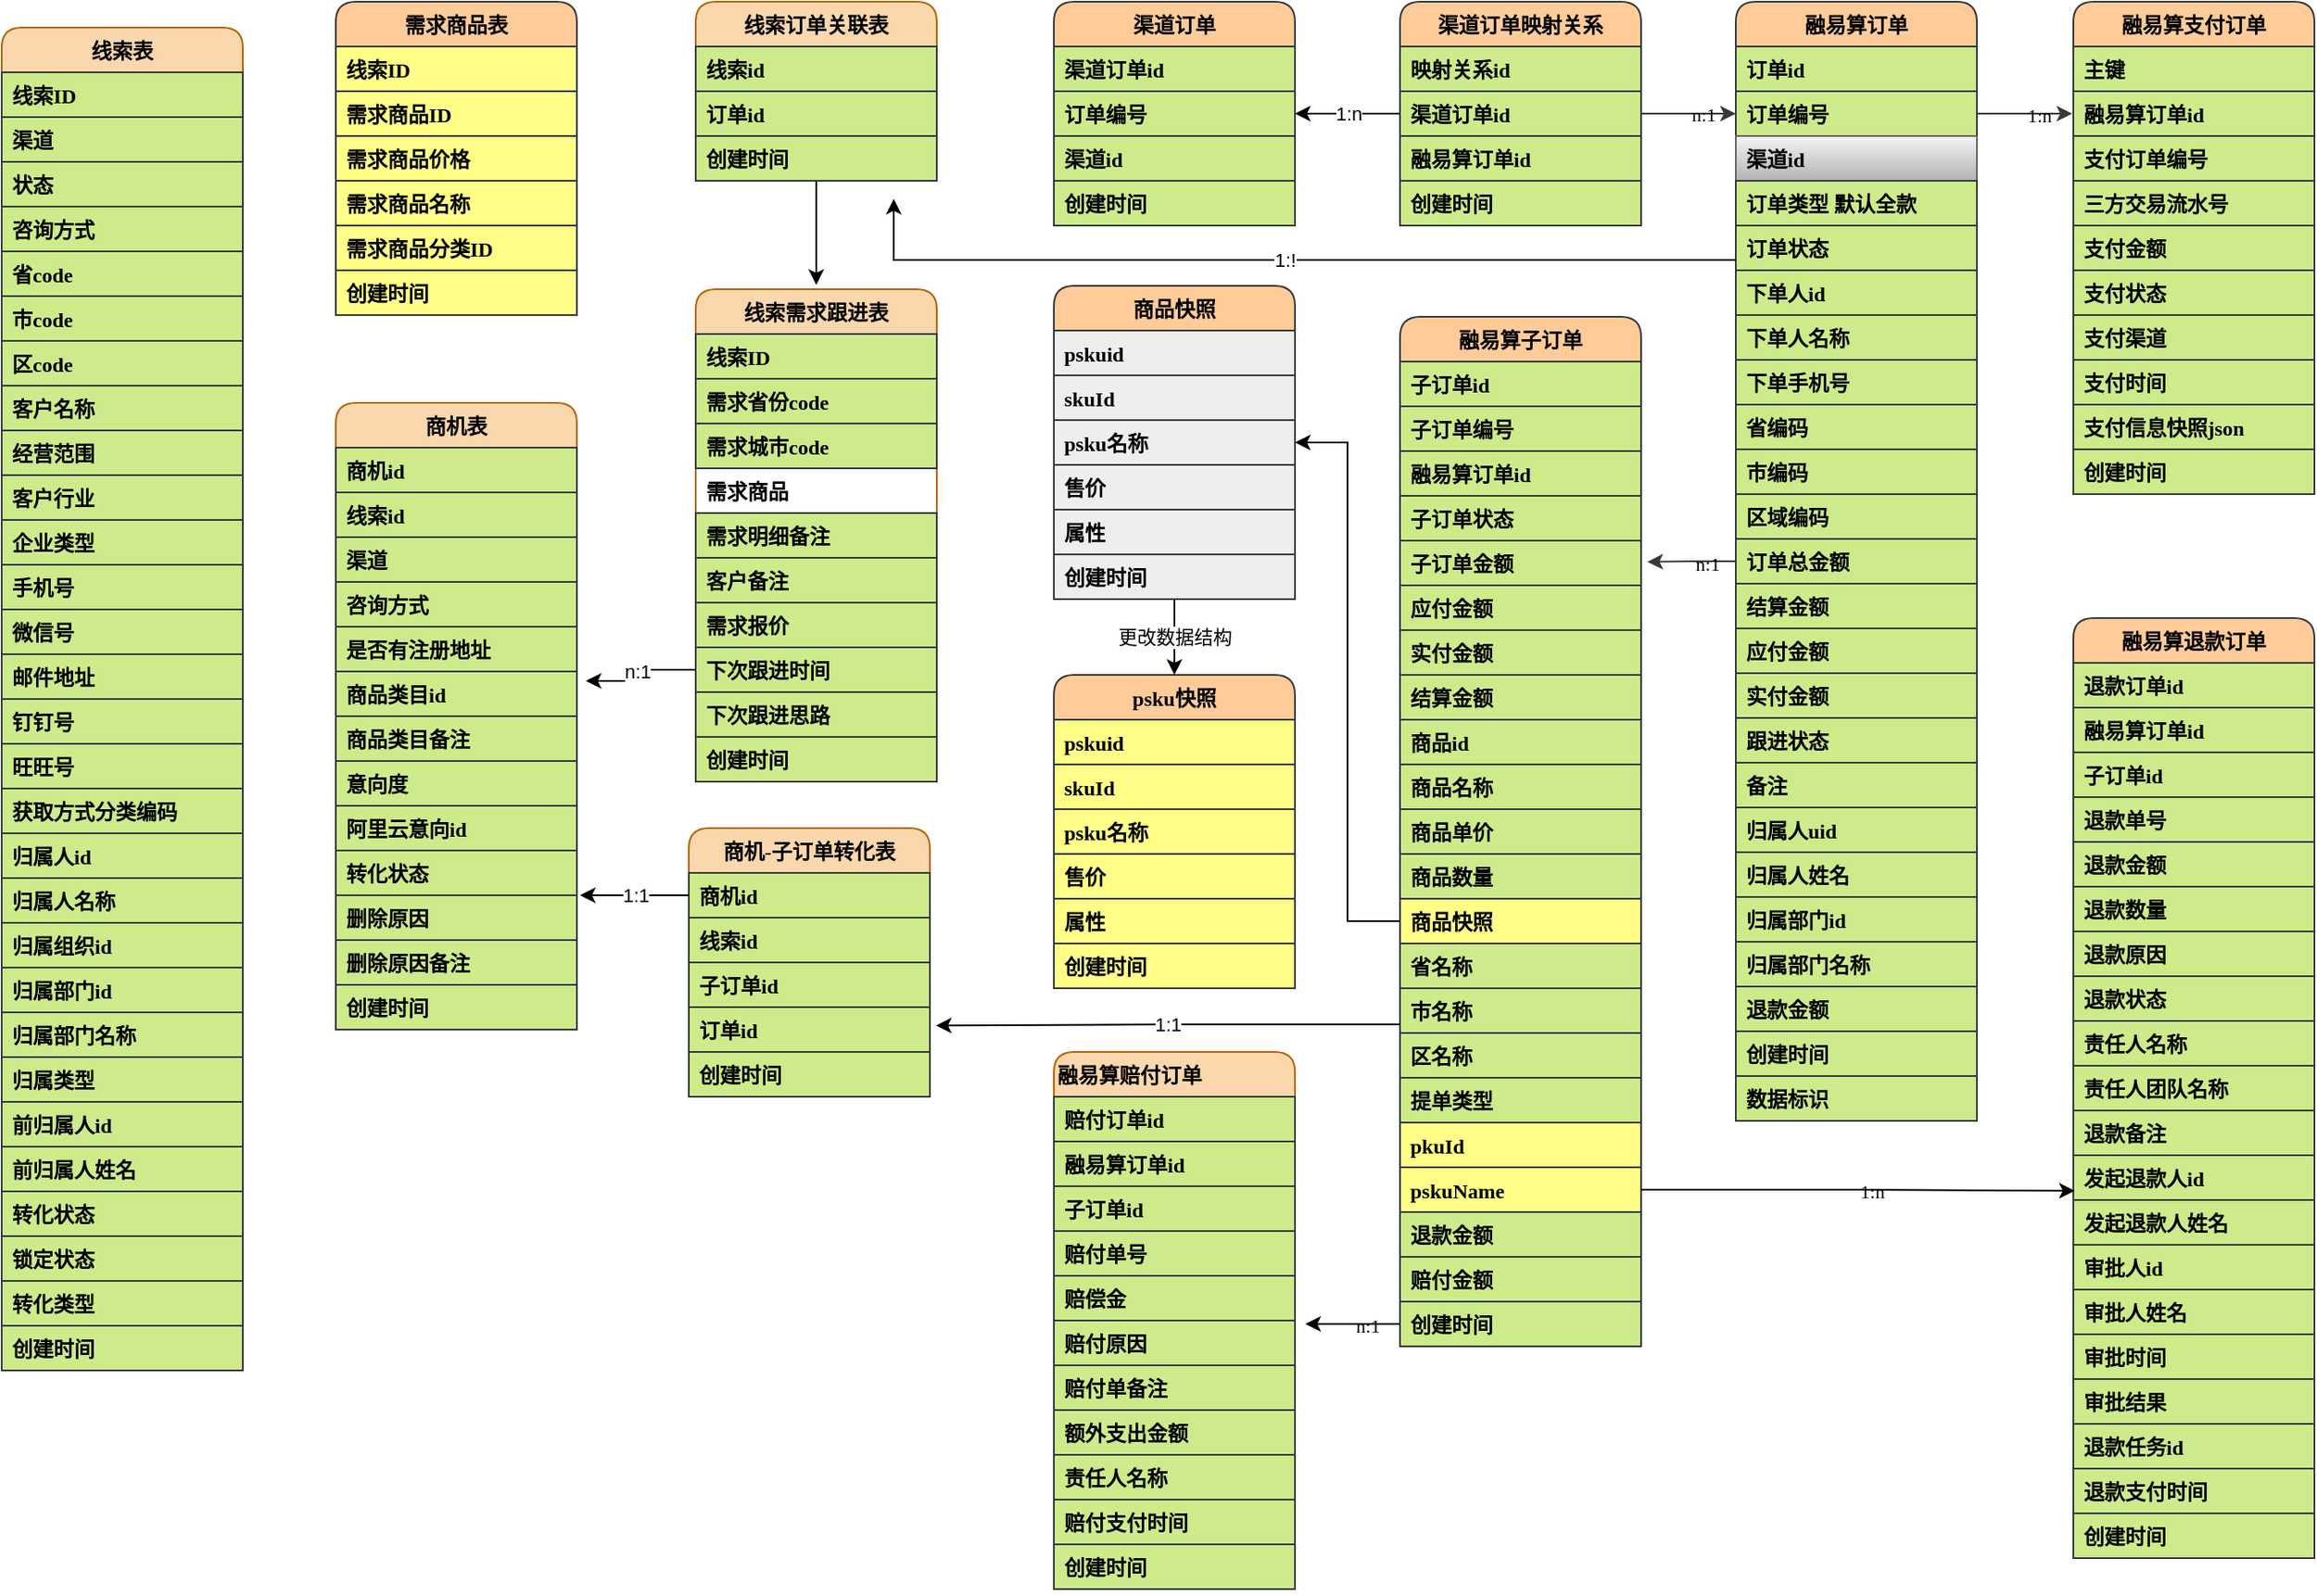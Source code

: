 <mxfile version="14.2.3" type="github">
  <diagram id="nkcNjnHHN7rYcLi6Fnu9" name="第 1 页">
    <mxGraphModel dx="2437" dy="833" grid="0" gridSize="10" guides="1" tooltips="1" connect="1" arrows="1" fold="1" page="0" pageScale="1" pageWidth="827" pageHeight="1169" math="0" shadow="0">
      <root>
        <mxCell id="0" />
        <mxCell id="1" parent="0" />
        <mxCell id="cLwiuci_HsSusy-Sjnxw-3" value="渠道订单" style="swimlane;fontStyle=1;childLayout=stackLayout;horizontal=1;startSize=26;horizontalStack=0;resizeParent=1;resizeParentMax=0;resizeLast=0;collapsible=1;marginBottom=0;rounded=1;sketch=0;swimlaneFillColor=none;fontFamily=Tahoma;fillColor=#ffcc99;strokeColor=#36393d;" parent="1" vertex="1">
          <mxGeometry x="-68" y="34" width="140" height="130" as="geometry" />
        </mxCell>
        <mxCell id="cLwiuci_HsSusy-Sjnxw-4" value="渠道订单id" style="text;align=left;verticalAlign=top;spacingLeft=4;spacingRight=4;overflow=hidden;rotatable=0;points=[[0,0.5],[1,0.5]];portConstraint=eastwest;fontStyle=1;fontFamily=Tahoma;fillColor=#cdeb8b;strokeColor=#36393d;" parent="cLwiuci_HsSusy-Sjnxw-3" vertex="1">
          <mxGeometry y="26" width="140" height="26" as="geometry" />
        </mxCell>
        <mxCell id="cLwiuci_HsSusy-Sjnxw-5" value="订单编号" style="text;align=left;verticalAlign=top;spacingLeft=4;spacingRight=4;overflow=hidden;rotatable=0;points=[[0,0.5],[1,0.5]];portConstraint=eastwest;fontStyle=1;fontFamily=Tahoma;fillColor=#cdeb8b;strokeColor=#36393d;" parent="cLwiuci_HsSusy-Sjnxw-3" vertex="1">
          <mxGeometry y="52" width="140" height="26" as="geometry" />
        </mxCell>
        <mxCell id="cLwiuci_HsSusy-Sjnxw-6" value="渠道id" style="text;align=left;verticalAlign=top;spacingLeft=4;spacingRight=4;overflow=hidden;rotatable=0;points=[[0,0.5],[1,0.5]];portConstraint=eastwest;fontStyle=1;fontFamily=Tahoma;fillColor=#cdeb8b;strokeColor=#36393d;" parent="cLwiuci_HsSusy-Sjnxw-3" vertex="1">
          <mxGeometry y="78" width="140" height="26" as="geometry" />
        </mxCell>
        <mxCell id="cLwiuci_HsSusy-Sjnxw-21" value="创建时间" style="text;align=left;verticalAlign=top;spacingLeft=4;spacingRight=4;overflow=hidden;rotatable=0;points=[[0,0.5],[1,0.5]];portConstraint=eastwest;fontStyle=1;fontFamily=Tahoma;fillColor=#cdeb8b;strokeColor=#36393d;" parent="cLwiuci_HsSusy-Sjnxw-3" vertex="1">
          <mxGeometry y="104" width="140" height="26" as="geometry" />
        </mxCell>
        <mxCell id="cLwiuci_HsSusy-Sjnxw-31" value="渠道订单映射关系" style="swimlane;fontStyle=1;childLayout=stackLayout;horizontal=1;startSize=26;horizontalStack=0;resizeParent=1;resizeParentMax=0;resizeLast=0;collapsible=1;marginBottom=0;rounded=1;fontFamily=Tahoma;fillColor=#ffcc99;strokeColor=#36393d;align=center;labelBackgroundColor=none;labelBorderColor=none;shadow=0;" parent="1" vertex="1">
          <mxGeometry x="133" y="34" width="140" height="130" as="geometry" />
        </mxCell>
        <mxCell id="cLwiuci_HsSusy-Sjnxw-32" value="映射关系id" style="text;align=left;verticalAlign=top;spacingLeft=4;spacingRight=4;overflow=hidden;rotatable=0;points=[[0,0.5],[1,0.5]];portConstraint=eastwest;fontStyle=1;fontFamily=Tahoma;fillColor=#cdeb8b;strokeColor=#36393d;labelBackgroundColor=none;labelBorderColor=none;shadow=0;" parent="cLwiuci_HsSusy-Sjnxw-31" vertex="1">
          <mxGeometry y="26" width="140" height="26" as="geometry" />
        </mxCell>
        <mxCell id="cLwiuci_HsSusy-Sjnxw-33" value="渠道订单id" style="text;align=left;verticalAlign=top;spacingLeft=4;spacingRight=4;overflow=hidden;rotatable=0;points=[[0,0.5],[1,0.5]];portConstraint=eastwest;fontStyle=1;fontFamily=Tahoma;fillColor=#cdeb8b;strokeColor=#36393d;labelBackgroundColor=none;labelBorderColor=none;shadow=0;" parent="cLwiuci_HsSusy-Sjnxw-31" vertex="1">
          <mxGeometry y="52" width="140" height="26" as="geometry" />
        </mxCell>
        <mxCell id="cLwiuci_HsSusy-Sjnxw-34" value="融易算订单id" style="text;align=left;verticalAlign=top;spacingLeft=4;spacingRight=4;overflow=hidden;rotatable=0;points=[[0,0.5],[1,0.5]];portConstraint=eastwest;fontStyle=1;fontFamily=Tahoma;fillColor=#cdeb8b;strokeColor=#36393d;labelBackgroundColor=none;labelBorderColor=none;shadow=0;" parent="cLwiuci_HsSusy-Sjnxw-31" vertex="1">
          <mxGeometry y="78" width="140" height="26" as="geometry" />
        </mxCell>
        <mxCell id="cLwiuci_HsSusy-Sjnxw-36" value="创建时间" style="text;align=left;verticalAlign=top;spacingLeft=4;spacingRight=4;overflow=hidden;rotatable=0;points=[[0,0.5],[1,0.5]];portConstraint=eastwest;fontStyle=1;fontFamily=Tahoma;fillColor=#cdeb8b;strokeColor=#36393d;labelBackgroundColor=none;labelBorderColor=none;shadow=0;" parent="cLwiuci_HsSusy-Sjnxw-31" vertex="1">
          <mxGeometry y="104" width="140" height="26" as="geometry" />
        </mxCell>
        <mxCell id="cLwiuci_HsSusy-Sjnxw-37" value="n:1" style="edgeStyle=orthogonalEdgeStyle;rounded=0;orthogonalLoop=1;jettySize=auto;exitX=0;exitY=0.5;exitDx=0;exitDy=0;fontFamily=Tahoma;fillColor=#cdeb8b;strokeColor=#36393d;fontStyle=0;align=left;labelBackgroundColor=none;labelBorderColor=none;shadow=0;" parent="1" source="cLwiuci_HsSusy-Sjnxw-38" edge="1">
          <mxGeometry relative="1" as="geometry">
            <mxPoint x="276.667" y="359.333" as="targetPoint" />
          </mxGeometry>
        </mxCell>
        <mxCell id="cLwiuci_HsSusy-Sjnxw-38" value="融易算订单" style="swimlane;fontStyle=1;childLayout=stackLayout;horizontal=1;startSize=26;horizontalStack=0;resizeParent=1;resizeParentMax=0;resizeLast=0;collapsible=1;marginBottom=0;rounded=1;sketch=0;swimlaneFillColor=none;fontFamily=Tahoma;fillColor=#ffcc99;strokeColor=#36393d;align=center;labelBackgroundColor=none;labelBorderColor=none;shadow=0;" parent="1" vertex="1">
          <mxGeometry x="328" y="34" width="140" height="650" as="geometry" />
        </mxCell>
        <mxCell id="cLwiuci_HsSusy-Sjnxw-39" value="订单id" style="text;align=left;verticalAlign=top;spacingLeft=4;spacingRight=4;overflow=hidden;rotatable=0;points=[[0,0.5],[1,0.5]];portConstraint=eastwest;fontStyle=1;fontFamily=Tahoma;fillColor=#cdeb8b;strokeColor=#36393d;labelBackgroundColor=none;labelBorderColor=none;shadow=0;" parent="cLwiuci_HsSusy-Sjnxw-38" vertex="1">
          <mxGeometry y="26" width="140" height="26" as="geometry" />
        </mxCell>
        <mxCell id="cLwiuci_HsSusy-Sjnxw-40" value="订单编号" style="text;align=left;verticalAlign=top;spacingLeft=4;spacingRight=4;overflow=hidden;rotatable=0;points=[[0,0.5],[1,0.5]];portConstraint=eastwest;fontStyle=1;fontFamily=Tahoma;fillColor=#cdeb8b;strokeColor=#36393d;labelBackgroundColor=none;labelBorderColor=none;shadow=0;" parent="cLwiuci_HsSusy-Sjnxw-38" vertex="1">
          <mxGeometry y="52" width="140" height="26" as="geometry" />
        </mxCell>
        <mxCell id="cLwiuci_HsSusy-Sjnxw-41" value="渠道id" style="text;align=left;verticalAlign=top;spacingLeft=4;spacingRight=4;overflow=hidden;rotatable=0;points=[[0,0.5],[1,0.5]];portConstraint=eastwest;fontStyle=1;fontFamily=Tahoma;fillColor=#f5f5f5;strokeColor=#666666;labelBackgroundColor=none;labelBorderColor=none;shadow=0;gradientColor=#b3b3b3;" parent="cLwiuci_HsSusy-Sjnxw-38" vertex="1">
          <mxGeometry y="78" width="140" height="26" as="geometry" />
        </mxCell>
        <mxCell id="cLwiuci_HsSusy-Sjnxw-42" value="订单类型 默认全款" style="text;align=left;verticalAlign=top;spacingLeft=4;spacingRight=4;overflow=hidden;rotatable=0;points=[[0,0.5],[1,0.5]];portConstraint=eastwest;fontStyle=1;fontFamily=Tahoma;fillColor=#cdeb8b;strokeColor=#36393d;labelBackgroundColor=none;labelBorderColor=none;shadow=0;" parent="cLwiuci_HsSusy-Sjnxw-38" vertex="1">
          <mxGeometry y="104" width="140" height="26" as="geometry" />
        </mxCell>
        <mxCell id="cLwiuci_HsSusy-Sjnxw-43" value="订单状态" style="text;align=left;verticalAlign=top;spacingLeft=4;spacingRight=4;overflow=hidden;rotatable=0;points=[[0,0.5],[1,0.5]];portConstraint=eastwest;fontStyle=1;fontFamily=Tahoma;fillColor=#cdeb8b;strokeColor=#36393d;labelBackgroundColor=none;labelBorderColor=none;shadow=0;" parent="cLwiuci_HsSusy-Sjnxw-38" vertex="1">
          <mxGeometry y="130" width="140" height="26" as="geometry" />
        </mxCell>
        <mxCell id="cLwiuci_HsSusy-Sjnxw-44" value="下单人id" style="text;align=left;verticalAlign=top;spacingLeft=4;spacingRight=4;overflow=hidden;rotatable=0;points=[[0,0.5],[1,0.5]];portConstraint=eastwest;fontStyle=1;fontFamily=Tahoma;fillColor=#cdeb8b;strokeColor=#36393d;labelBackgroundColor=none;labelBorderColor=none;shadow=0;" parent="cLwiuci_HsSusy-Sjnxw-38" vertex="1">
          <mxGeometry y="156" width="140" height="26" as="geometry" />
        </mxCell>
        <mxCell id="cLwiuci_HsSusy-Sjnxw-45" value="下单人名称" style="text;align=left;verticalAlign=top;spacingLeft=4;spacingRight=4;overflow=hidden;rotatable=0;points=[[0,0.5],[1,0.5]];portConstraint=eastwest;fontStyle=1;fontFamily=Tahoma;fillColor=#cdeb8b;strokeColor=#36393d;labelBackgroundColor=none;labelBorderColor=none;shadow=0;" parent="cLwiuci_HsSusy-Sjnxw-38" vertex="1">
          <mxGeometry y="182" width="140" height="26" as="geometry" />
        </mxCell>
        <mxCell id="cLwiuci_HsSusy-Sjnxw-46" value="下单手机号" style="text;align=left;verticalAlign=top;spacingLeft=4;spacingRight=4;overflow=hidden;rotatable=0;points=[[0,0.5],[1,0.5]];portConstraint=eastwest;fontStyle=1;fontFamily=Tahoma;fillColor=#cdeb8b;strokeColor=#36393d;labelBackgroundColor=none;labelBorderColor=none;shadow=0;" parent="cLwiuci_HsSusy-Sjnxw-38" vertex="1">
          <mxGeometry y="208" width="140" height="26" as="geometry" />
        </mxCell>
        <mxCell id="cLwiuci_HsSusy-Sjnxw-47" value="省编码" style="text;align=left;verticalAlign=top;spacingLeft=4;spacingRight=4;overflow=hidden;rotatable=0;points=[[0,0.5],[1,0.5]];portConstraint=eastwest;fontStyle=1;fontFamily=Tahoma;fillColor=#cdeb8b;strokeColor=#36393d;labelBackgroundColor=none;labelBorderColor=none;shadow=0;" parent="cLwiuci_HsSusy-Sjnxw-38" vertex="1">
          <mxGeometry y="234" width="140" height="26" as="geometry" />
        </mxCell>
        <mxCell id="cLwiuci_HsSusy-Sjnxw-48" value="市编码" style="text;align=left;verticalAlign=top;spacingLeft=4;spacingRight=4;overflow=hidden;rotatable=0;points=[[0,0.5],[1,0.5]];portConstraint=eastwest;fontStyle=1;fontFamily=Tahoma;fillColor=#cdeb8b;strokeColor=#36393d;labelBackgroundColor=none;labelBorderColor=none;shadow=0;" parent="cLwiuci_HsSusy-Sjnxw-38" vertex="1">
          <mxGeometry y="260" width="140" height="26" as="geometry" />
        </mxCell>
        <mxCell id="cLwiuci_HsSusy-Sjnxw-49" value="区域编码" style="text;align=left;verticalAlign=top;spacingLeft=4;spacingRight=4;overflow=hidden;rotatable=0;points=[[0,0.5],[1,0.5]];portConstraint=eastwest;fontStyle=1;fontFamily=Tahoma;fillColor=#cdeb8b;strokeColor=#36393d;labelBackgroundColor=none;labelBorderColor=none;shadow=0;" parent="cLwiuci_HsSusy-Sjnxw-38" vertex="1">
          <mxGeometry y="286" width="140" height="26" as="geometry" />
        </mxCell>
        <mxCell id="cLwiuci_HsSusy-Sjnxw-50" value="订单总金额" style="text;align=left;verticalAlign=top;spacingLeft=4;spacingRight=4;overflow=hidden;rotatable=0;points=[[0,0.5],[1,0.5]];portConstraint=eastwest;fontStyle=1;fontFamily=Tahoma;fillColor=#cdeb8b;strokeColor=#36393d;labelBackgroundColor=none;labelBorderColor=none;shadow=0;" parent="cLwiuci_HsSusy-Sjnxw-38" vertex="1">
          <mxGeometry y="312" width="140" height="26" as="geometry" />
        </mxCell>
        <mxCell id="cLwiuci_HsSusy-Sjnxw-51" value="结算金额" style="text;align=left;verticalAlign=top;spacingLeft=4;spacingRight=4;overflow=hidden;rotatable=0;points=[[0,0.5],[1,0.5]];portConstraint=eastwest;fontStyle=1;fontFamily=Tahoma;fillColor=#cdeb8b;strokeColor=#36393d;labelBackgroundColor=none;labelBorderColor=none;shadow=0;" parent="cLwiuci_HsSusy-Sjnxw-38" vertex="1">
          <mxGeometry y="338" width="140" height="26" as="geometry" />
        </mxCell>
        <mxCell id="cLwiuci_HsSusy-Sjnxw-52" value="应付金额" style="text;align=left;verticalAlign=top;spacingLeft=4;spacingRight=4;overflow=hidden;rotatable=0;points=[[0,0.5],[1,0.5]];portConstraint=eastwest;fontStyle=1;fontFamily=Tahoma;fillColor=#cdeb8b;strokeColor=#36393d;labelBackgroundColor=none;labelBorderColor=none;shadow=0;" parent="cLwiuci_HsSusy-Sjnxw-38" vertex="1">
          <mxGeometry y="364" width="140" height="26" as="geometry" />
        </mxCell>
        <mxCell id="cLwiuci_HsSusy-Sjnxw-53" value="实付金额" style="text;align=left;verticalAlign=top;spacingLeft=4;spacingRight=4;overflow=hidden;rotatable=0;points=[[0,0.5],[1,0.5]];portConstraint=eastwest;fontStyle=1;fontFamily=Tahoma;fillColor=#cdeb8b;strokeColor=#36393d;labelBackgroundColor=none;labelBorderColor=none;shadow=0;" parent="cLwiuci_HsSusy-Sjnxw-38" vertex="1">
          <mxGeometry y="390" width="140" height="26" as="geometry" />
        </mxCell>
        <mxCell id="cLwiuci_HsSusy-Sjnxw-54" value="跟进状态" style="text;align=left;verticalAlign=top;spacingLeft=4;spacingRight=4;overflow=hidden;rotatable=0;points=[[0,0.5],[1,0.5]];portConstraint=eastwest;fontStyle=1;fontFamily=Tahoma;fillColor=#cdeb8b;strokeColor=#36393d;labelBackgroundColor=none;labelBorderColor=none;shadow=0;" parent="cLwiuci_HsSusy-Sjnxw-38" vertex="1">
          <mxGeometry y="416" width="140" height="26" as="geometry" />
        </mxCell>
        <mxCell id="cLwiuci_HsSusy-Sjnxw-55" value="备注" style="text;align=left;verticalAlign=top;spacingLeft=4;spacingRight=4;overflow=hidden;rotatable=0;points=[[0,0.5],[1,0.5]];portConstraint=eastwest;fontStyle=1;fontFamily=Tahoma;fillColor=#cdeb8b;strokeColor=#36393d;labelBackgroundColor=none;labelBorderColor=none;shadow=0;" parent="cLwiuci_HsSusy-Sjnxw-38" vertex="1">
          <mxGeometry y="442" width="140" height="26" as="geometry" />
        </mxCell>
        <mxCell id="cLwiuci_HsSusy-Sjnxw-56" value="归属人uid" style="text;align=left;verticalAlign=top;spacingLeft=4;spacingRight=4;overflow=hidden;rotatable=0;points=[[0,0.5],[1,0.5]];portConstraint=eastwest;fontStyle=1;fontFamily=Tahoma;fillColor=#cdeb8b;strokeColor=#36393d;labelBackgroundColor=none;labelBorderColor=none;shadow=0;" parent="cLwiuci_HsSusy-Sjnxw-38" vertex="1">
          <mxGeometry y="468" width="140" height="26" as="geometry" />
        </mxCell>
        <mxCell id="cLwiuci_HsSusy-Sjnxw-57" value="归属人姓名" style="text;align=left;verticalAlign=top;spacingLeft=4;spacingRight=4;overflow=hidden;rotatable=0;points=[[0,0.5],[1,0.5]];portConstraint=eastwest;fontStyle=1;fontFamily=Tahoma;fillColor=#cdeb8b;strokeColor=#36393d;labelBackgroundColor=none;labelBorderColor=none;shadow=0;" parent="cLwiuci_HsSusy-Sjnxw-38" vertex="1">
          <mxGeometry y="494" width="140" height="26" as="geometry" />
        </mxCell>
        <mxCell id="cLwiuci_HsSusy-Sjnxw-58" value="归属部门id" style="text;align=left;verticalAlign=top;spacingLeft=4;spacingRight=4;overflow=hidden;rotatable=0;points=[[0,0.5],[1,0.5]];portConstraint=eastwest;fontStyle=1;fontFamily=Tahoma;fillColor=#cdeb8b;strokeColor=#36393d;labelBackgroundColor=none;labelBorderColor=none;shadow=0;" parent="cLwiuci_HsSusy-Sjnxw-38" vertex="1">
          <mxGeometry y="520" width="140" height="26" as="geometry" />
        </mxCell>
        <mxCell id="cLwiuci_HsSusy-Sjnxw-59" value="归属部门名称" style="text;align=left;verticalAlign=top;spacingLeft=4;spacingRight=4;overflow=hidden;rotatable=0;points=[[0,0.5],[1,0.5]];portConstraint=eastwest;fontStyle=1;fontFamily=Tahoma;fillColor=#cdeb8b;strokeColor=#36393d;labelBackgroundColor=none;labelBorderColor=none;shadow=0;" parent="cLwiuci_HsSusy-Sjnxw-38" vertex="1">
          <mxGeometry y="546" width="140" height="26" as="geometry" />
        </mxCell>
        <mxCell id="cLwiuci_HsSusy-Sjnxw-60" value="退款金额" style="text;align=left;verticalAlign=top;spacingLeft=4;spacingRight=4;overflow=hidden;rotatable=0;points=[[0,0.5],[1,0.5]];portConstraint=eastwest;fontStyle=1;fontFamily=Tahoma;fillColor=#cdeb8b;strokeColor=#36393d;labelBackgroundColor=none;labelBorderColor=none;shadow=0;" parent="cLwiuci_HsSusy-Sjnxw-38" vertex="1">
          <mxGeometry y="572" width="140" height="26" as="geometry" />
        </mxCell>
        <mxCell id="cLwiuci_HsSusy-Sjnxw-61" value="创建时间" style="text;align=left;verticalAlign=top;spacingLeft=4;spacingRight=4;overflow=hidden;rotatable=0;points=[[0,0.5],[1,0.5]];portConstraint=eastwest;fontStyle=1;fontFamily=Tahoma;fillColor=#cdeb8b;strokeColor=#36393d;labelBackgroundColor=none;labelBorderColor=none;shadow=0;" parent="cLwiuci_HsSusy-Sjnxw-38" vertex="1">
          <mxGeometry y="598" width="140" height="26" as="geometry" />
        </mxCell>
        <mxCell id="cLwiuci_HsSusy-Sjnxw-62" value="数据标识" style="text;align=left;verticalAlign=top;spacingLeft=4;spacingRight=4;overflow=hidden;rotatable=0;points=[[0,0.5],[1,0.5]];portConstraint=eastwest;fontStyle=1;fontFamily=Tahoma;fillColor=#cdeb8b;strokeColor=#36393d;labelBackgroundColor=none;labelBorderColor=none;shadow=0;" parent="cLwiuci_HsSusy-Sjnxw-38" vertex="1">
          <mxGeometry y="624" width="140" height="26" as="geometry" />
        </mxCell>
        <mxCell id="cLwiuci_HsSusy-Sjnxw-63" value="n:1" style="edgeStyle=orthogonalEdgeStyle;rounded=0;orthogonalLoop=1;jettySize=auto;entryX=0;entryY=0.5;entryDx=0;entryDy=0;fontFamily=Tahoma;fillColor=#cdeb8b;strokeColor=#36393d;fontStyle=0;align=left;labelBackgroundColor=none;labelBorderColor=none;shadow=0;" parent="1" source="cLwiuci_HsSusy-Sjnxw-33" target="cLwiuci_HsSusy-Sjnxw-40" edge="1">
          <mxGeometry relative="1" as="geometry" />
        </mxCell>
        <mxCell id="cLwiuci_HsSusy-Sjnxw-64" value="融易算子订单" style="swimlane;fontStyle=1;childLayout=stackLayout;horizontal=1;startSize=26;horizontalStack=0;resizeParent=1;resizeParentMax=0;resizeLast=0;collapsible=1;marginBottom=0;rounded=1;fontFamily=Tahoma;fillColor=#ffcc99;strokeColor=#36393d;align=center;labelBackgroundColor=none;labelBorderColor=none;shadow=0;" parent="1" vertex="1">
          <mxGeometry x="133" y="217" width="140" height="598" as="geometry" />
        </mxCell>
        <mxCell id="cLwiuci_HsSusy-Sjnxw-65" value="子订单id" style="text;align=left;verticalAlign=top;spacingLeft=4;spacingRight=4;overflow=hidden;rotatable=0;points=[[0,0.5],[1,0.5]];portConstraint=eastwest;fontStyle=1;fontFamily=Tahoma;fillColor=#cdeb8b;strokeColor=#36393d;labelBackgroundColor=none;labelBorderColor=none;shadow=0;" parent="cLwiuci_HsSusy-Sjnxw-64" vertex="1">
          <mxGeometry y="26" width="140" height="26" as="geometry" />
        </mxCell>
        <mxCell id="cLwiuci_HsSusy-Sjnxw-66" value="子订单编号" style="text;align=left;verticalAlign=top;spacingLeft=4;spacingRight=4;overflow=hidden;rotatable=0;points=[[0,0.5],[1,0.5]];portConstraint=eastwest;fontStyle=1;fontFamily=Tahoma;fillColor=#cdeb8b;strokeColor=#36393d;labelBackgroundColor=none;labelBorderColor=none;shadow=0;" parent="cLwiuci_HsSusy-Sjnxw-64" vertex="1">
          <mxGeometry y="52" width="140" height="26" as="geometry" />
        </mxCell>
        <mxCell id="cLwiuci_HsSusy-Sjnxw-67" value="融易算订单id" style="text;align=left;verticalAlign=top;spacingLeft=4;spacingRight=4;overflow=hidden;rotatable=0;points=[[0,0.5],[1,0.5]];portConstraint=eastwest;fontStyle=1;fontFamily=Tahoma;fillColor=#cdeb8b;strokeColor=#36393d;labelBackgroundColor=none;labelBorderColor=none;shadow=0;" parent="cLwiuci_HsSusy-Sjnxw-64" vertex="1">
          <mxGeometry y="78" width="140" height="26" as="geometry" />
        </mxCell>
        <mxCell id="cLwiuci_HsSusy-Sjnxw-68" value="子订单状态" style="text;align=left;verticalAlign=top;spacingLeft=4;spacingRight=4;overflow=hidden;rotatable=0;points=[[0,0.5],[1,0.5]];portConstraint=eastwest;fontStyle=1;fontFamily=Tahoma;fillColor=#cdeb8b;strokeColor=#36393d;labelBackgroundColor=none;labelBorderColor=none;shadow=0;" parent="cLwiuci_HsSusy-Sjnxw-64" vertex="1">
          <mxGeometry y="104" width="140" height="26" as="geometry" />
        </mxCell>
        <mxCell id="cLwiuci_HsSusy-Sjnxw-69" value="子订单金额" style="text;align=left;verticalAlign=top;spacingLeft=4;spacingRight=4;overflow=hidden;rotatable=0;points=[[0,0.5],[1,0.5]];portConstraint=eastwest;fontStyle=1;fontFamily=Tahoma;fillColor=#cdeb8b;strokeColor=#36393d;labelBackgroundColor=none;labelBorderColor=none;shadow=0;" parent="cLwiuci_HsSusy-Sjnxw-64" vertex="1">
          <mxGeometry y="130" width="140" height="26" as="geometry" />
        </mxCell>
        <mxCell id="cLwiuci_HsSusy-Sjnxw-70" value="应付金额" style="text;align=left;verticalAlign=top;spacingLeft=4;spacingRight=4;overflow=hidden;rotatable=0;points=[[0,0.5],[1,0.5]];portConstraint=eastwest;fontStyle=1;fontFamily=Tahoma;fillColor=#cdeb8b;strokeColor=#36393d;labelBackgroundColor=none;labelBorderColor=none;shadow=0;" parent="cLwiuci_HsSusy-Sjnxw-64" vertex="1">
          <mxGeometry y="156" width="140" height="26" as="geometry" />
        </mxCell>
        <mxCell id="cLwiuci_HsSusy-Sjnxw-71" value="实付金额" style="text;align=left;verticalAlign=top;spacingLeft=4;spacingRight=4;overflow=hidden;rotatable=0;points=[[0,0.5],[1,0.5]];portConstraint=eastwest;fontStyle=1;fontFamily=Tahoma;fillColor=#cdeb8b;strokeColor=#36393d;labelBackgroundColor=none;labelBorderColor=none;shadow=0;" parent="cLwiuci_HsSusy-Sjnxw-64" vertex="1">
          <mxGeometry y="182" width="140" height="26" as="geometry" />
        </mxCell>
        <mxCell id="cLwiuci_HsSusy-Sjnxw-72" value="结算金额" style="text;align=left;verticalAlign=top;spacingLeft=4;spacingRight=4;overflow=hidden;rotatable=0;points=[[0,0.5],[1,0.5]];portConstraint=eastwest;fontStyle=1;fontFamily=Tahoma;fillColor=#cdeb8b;strokeColor=#36393d;labelBackgroundColor=none;labelBorderColor=none;shadow=0;" parent="cLwiuci_HsSusy-Sjnxw-64" vertex="1">
          <mxGeometry y="208" width="140" height="26" as="geometry" />
        </mxCell>
        <mxCell id="cLwiuci_HsSusy-Sjnxw-73" value="商品id" style="text;align=left;verticalAlign=top;spacingLeft=4;spacingRight=4;overflow=hidden;rotatable=0;points=[[0,0.5],[1,0.5]];portConstraint=eastwest;fontStyle=1;fontFamily=Tahoma;fillColor=#cdeb8b;strokeColor=#36393d;labelBackgroundColor=none;labelBorderColor=none;shadow=0;" parent="cLwiuci_HsSusy-Sjnxw-64" vertex="1">
          <mxGeometry y="234" width="140" height="26" as="geometry" />
        </mxCell>
        <mxCell id="cLwiuci_HsSusy-Sjnxw-74" value="商品名称" style="text;align=left;verticalAlign=top;spacingLeft=4;spacingRight=4;overflow=hidden;rotatable=0;points=[[0,0.5],[1,0.5]];portConstraint=eastwest;fontStyle=1;fontFamily=Tahoma;fillColor=#cdeb8b;strokeColor=#36393d;labelBackgroundColor=none;labelBorderColor=none;shadow=0;" parent="cLwiuci_HsSusy-Sjnxw-64" vertex="1">
          <mxGeometry y="260" width="140" height="26" as="geometry" />
        </mxCell>
        <mxCell id="cLwiuci_HsSusy-Sjnxw-75" value="商品单价" style="text;align=left;verticalAlign=top;spacingLeft=4;spacingRight=4;overflow=hidden;rotatable=0;points=[[0,0.5],[1,0.5]];portConstraint=eastwest;fontStyle=1;fontFamily=Tahoma;fillColor=#cdeb8b;strokeColor=#36393d;labelBackgroundColor=none;labelBorderColor=none;shadow=0;" parent="cLwiuci_HsSusy-Sjnxw-64" vertex="1">
          <mxGeometry y="286" width="140" height="26" as="geometry" />
        </mxCell>
        <mxCell id="cLwiuci_HsSusy-Sjnxw-76" value="商品数量" style="text;align=left;verticalAlign=top;spacingLeft=4;spacingRight=4;overflow=hidden;rotatable=0;points=[[0,0.5],[1,0.5]];portConstraint=eastwest;fontStyle=1;fontFamily=Tahoma;fillColor=#cdeb8b;strokeColor=#36393d;labelBackgroundColor=none;labelBorderColor=none;shadow=0;" parent="cLwiuci_HsSusy-Sjnxw-64" vertex="1">
          <mxGeometry y="312" width="140" height="26" as="geometry" />
        </mxCell>
        <mxCell id="cLwiuci_HsSusy-Sjnxw-77" value="商品快照" style="text;align=left;verticalAlign=top;spacingLeft=4;spacingRight=4;overflow=hidden;rotatable=0;points=[[0,0.5],[1,0.5]];portConstraint=eastwest;fontStyle=1;fontFamily=Tahoma;fillColor=#ffff88;strokeColor=#36393d;labelBackgroundColor=none;labelBorderColor=none;shadow=0;" parent="cLwiuci_HsSusy-Sjnxw-64" vertex="1">
          <mxGeometry y="338" width="140" height="26" as="geometry" />
        </mxCell>
        <mxCell id="cLwiuci_HsSusy-Sjnxw-78" value="省名称" style="text;align=left;verticalAlign=top;spacingLeft=4;spacingRight=4;overflow=hidden;rotatable=0;points=[[0,0.5],[1,0.5]];portConstraint=eastwest;fontStyle=1;fontFamily=Tahoma;fillColor=#cdeb8b;strokeColor=#36393d;labelBackgroundColor=none;labelBorderColor=none;shadow=0;" parent="cLwiuci_HsSusy-Sjnxw-64" vertex="1">
          <mxGeometry y="364" width="140" height="26" as="geometry" />
        </mxCell>
        <mxCell id="cLwiuci_HsSusy-Sjnxw-79" value="市名称" style="text;align=left;verticalAlign=top;spacingLeft=4;spacingRight=4;overflow=hidden;rotatable=0;points=[[0,0.5],[1,0.5]];portConstraint=eastwest;fontStyle=1;fontFamily=Tahoma;fillColor=#cdeb8b;strokeColor=#36393d;labelBackgroundColor=none;labelBorderColor=none;shadow=0;" parent="cLwiuci_HsSusy-Sjnxw-64" vertex="1">
          <mxGeometry y="390" width="140" height="26" as="geometry" />
        </mxCell>
        <mxCell id="cLwiuci_HsSusy-Sjnxw-80" value="区名称" style="text;align=left;verticalAlign=top;spacingLeft=4;spacingRight=4;overflow=hidden;rotatable=0;points=[[0,0.5],[1,0.5]];portConstraint=eastwest;fontStyle=1;fontFamily=Tahoma;fillColor=#cdeb8b;strokeColor=#36393d;labelBackgroundColor=none;labelBorderColor=none;shadow=0;" parent="cLwiuci_HsSusy-Sjnxw-64" vertex="1">
          <mxGeometry y="416" width="140" height="26" as="geometry" />
        </mxCell>
        <mxCell id="cLwiuci_HsSusy-Sjnxw-81" value="提单类型" style="text;align=left;verticalAlign=top;spacingLeft=4;spacingRight=4;overflow=hidden;rotatable=0;points=[[0,0.5],[1,0.5]];portConstraint=eastwest;fontStyle=1;fontFamily=Tahoma;fillColor=#cdeb8b;strokeColor=#36393d;labelBackgroundColor=none;labelBorderColor=none;shadow=0;" parent="cLwiuci_HsSusy-Sjnxw-64" vertex="1">
          <mxGeometry y="442" width="140" height="26" as="geometry" />
        </mxCell>
        <mxCell id="cLwiuci_HsSusy-Sjnxw-82" value="pkuId" style="text;align=left;verticalAlign=top;spacingLeft=4;spacingRight=4;overflow=hidden;rotatable=0;points=[[0,0.5],[1,0.5]];portConstraint=eastwest;fontStyle=1;fontFamily=Tahoma;fillColor=#ffff88;strokeColor=#36393d;labelBackgroundColor=none;labelBorderColor=none;shadow=0;" parent="cLwiuci_HsSusy-Sjnxw-64" vertex="1">
          <mxGeometry y="468" width="140" height="26" as="geometry" />
        </mxCell>
        <mxCell id="cLwiuci_HsSusy-Sjnxw-83" value="pskuName" style="text;align=left;verticalAlign=top;spacingLeft=4;spacingRight=4;overflow=hidden;rotatable=0;points=[[0,0.5],[1,0.5]];portConstraint=eastwest;fontStyle=1;fontFamily=Tahoma;fillColor=#ffff88;strokeColor=#36393d;labelBackgroundColor=none;labelBorderColor=none;shadow=0;" parent="cLwiuci_HsSusy-Sjnxw-64" vertex="1">
          <mxGeometry y="494" width="140" height="26" as="geometry" />
        </mxCell>
        <mxCell id="cLwiuci_HsSusy-Sjnxw-85" value="退款金额" style="text;align=left;verticalAlign=top;spacingLeft=4;spacingRight=4;overflow=hidden;rotatable=0;points=[[0,0.5],[1,0.5]];portConstraint=eastwest;fontStyle=1;fontFamily=Tahoma;fillColor=#cdeb8b;strokeColor=#36393d;labelBackgroundColor=none;labelBorderColor=none;shadow=0;" parent="cLwiuci_HsSusy-Sjnxw-64" vertex="1">
          <mxGeometry y="520" width="140" height="26" as="geometry" />
        </mxCell>
        <mxCell id="cLwiuci_HsSusy-Sjnxw-86" value="赔付金额" style="text;align=left;verticalAlign=top;spacingLeft=4;spacingRight=4;overflow=hidden;rotatable=0;points=[[0,0.5],[1,0.5]];portConstraint=eastwest;fontStyle=1;fontFamily=Tahoma;fillColor=#cdeb8b;strokeColor=#36393d;labelBackgroundColor=none;labelBorderColor=none;shadow=0;" parent="cLwiuci_HsSusy-Sjnxw-64" vertex="1">
          <mxGeometry y="546" width="140" height="26" as="geometry" />
        </mxCell>
        <mxCell id="cLwiuci_HsSusy-Sjnxw-87" value="创建时间" style="text;align=left;verticalAlign=top;spacingLeft=4;spacingRight=4;overflow=hidden;rotatable=0;points=[[0,0.5],[1,0.5]];portConstraint=eastwest;fontStyle=1;fontFamily=Tahoma;fillColor=#cdeb8b;strokeColor=#36393d;labelBackgroundColor=none;labelBorderColor=none;shadow=0;" parent="cLwiuci_HsSusy-Sjnxw-64" vertex="1">
          <mxGeometry y="572" width="140" height="26" as="geometry" />
        </mxCell>
        <mxCell id="cLwiuci_HsSusy-Sjnxw-88" value="融易算支付订单" style="swimlane;fontStyle=1;childLayout=stackLayout;horizontal=1;startSize=26;horizontalStack=0;resizeParent=1;resizeParentMax=0;resizeLast=0;collapsible=1;marginBottom=0;rounded=1;fontFamily=Tahoma;fillColor=#ffcc99;strokeColor=#36393d;align=center;labelBackgroundColor=none;labelBorderColor=none;shadow=0;" parent="1" vertex="1">
          <mxGeometry x="524" y="34" width="140" height="286" as="geometry" />
        </mxCell>
        <mxCell id="cLwiuci_HsSusy-Sjnxw-89" value="主键" style="text;align=left;verticalAlign=top;spacingLeft=4;spacingRight=4;overflow=hidden;rotatable=0;points=[[0,0.5],[1,0.5]];portConstraint=eastwest;fontStyle=1;fontFamily=Tahoma;fillColor=#cdeb8b;strokeColor=#36393d;labelBackgroundColor=none;labelBorderColor=none;shadow=0;" parent="cLwiuci_HsSusy-Sjnxw-88" vertex="1">
          <mxGeometry y="26" width="140" height="26" as="geometry" />
        </mxCell>
        <mxCell id="cLwiuci_HsSusy-Sjnxw-90" value="融易算订单id" style="text;align=left;verticalAlign=top;spacingLeft=4;spacingRight=4;overflow=hidden;rotatable=0;points=[[0,0.5],[1,0.5]];portConstraint=eastwest;fontStyle=1;fontFamily=Tahoma;fillColor=#cdeb8b;strokeColor=#36393d;labelBackgroundColor=none;labelBorderColor=none;shadow=0;" parent="cLwiuci_HsSusy-Sjnxw-88" vertex="1">
          <mxGeometry y="52" width="140" height="26" as="geometry" />
        </mxCell>
        <mxCell id="cLwiuci_HsSusy-Sjnxw-91" value="支付订单编号" style="text;align=left;verticalAlign=top;spacingLeft=4;spacingRight=4;overflow=hidden;rotatable=0;points=[[0,0.5],[1,0.5]];portConstraint=eastwest;fontStyle=1;fontFamily=Tahoma;fillColor=#cdeb8b;strokeColor=#36393d;labelBackgroundColor=none;labelBorderColor=none;shadow=0;" parent="cLwiuci_HsSusy-Sjnxw-88" vertex="1">
          <mxGeometry y="78" width="140" height="26" as="geometry" />
        </mxCell>
        <mxCell id="cLwiuci_HsSusy-Sjnxw-92" value="三方交易流水号" style="text;align=left;verticalAlign=top;spacingLeft=4;spacingRight=4;overflow=hidden;rotatable=0;points=[[0,0.5],[1,0.5]];portConstraint=eastwest;fontStyle=1;fontFamily=Tahoma;fillColor=#cdeb8b;strokeColor=#36393d;labelBackgroundColor=none;labelBorderColor=none;shadow=0;" parent="cLwiuci_HsSusy-Sjnxw-88" vertex="1">
          <mxGeometry y="104" width="140" height="26" as="geometry" />
        </mxCell>
        <mxCell id="cLwiuci_HsSusy-Sjnxw-93" value="支付金额" style="text;align=left;verticalAlign=top;spacingLeft=4;spacingRight=4;overflow=hidden;rotatable=0;points=[[0,0.5],[1,0.5]];portConstraint=eastwest;fontStyle=1;fontFamily=Tahoma;fillColor=#cdeb8b;strokeColor=#36393d;labelBackgroundColor=none;labelBorderColor=none;shadow=0;" parent="cLwiuci_HsSusy-Sjnxw-88" vertex="1">
          <mxGeometry y="130" width="140" height="26" as="geometry" />
        </mxCell>
        <mxCell id="cLwiuci_HsSusy-Sjnxw-94" value="支付状态" style="text;align=left;verticalAlign=top;spacingLeft=4;spacingRight=4;overflow=hidden;rotatable=0;points=[[0,0.5],[1,0.5]];portConstraint=eastwest;fontStyle=1;fontFamily=Tahoma;fillColor=#cdeb8b;strokeColor=#36393d;labelBackgroundColor=none;labelBorderColor=none;shadow=0;" parent="cLwiuci_HsSusy-Sjnxw-88" vertex="1">
          <mxGeometry y="156" width="140" height="26" as="geometry" />
        </mxCell>
        <mxCell id="cLwiuci_HsSusy-Sjnxw-95" value="支付渠道" style="text;align=left;verticalAlign=top;spacingLeft=4;spacingRight=4;overflow=hidden;rotatable=0;points=[[0,0.5],[1,0.5]];portConstraint=eastwest;fontStyle=1;fontFamily=Tahoma;fillColor=#cdeb8b;strokeColor=#36393d;labelBackgroundColor=none;labelBorderColor=none;shadow=0;" parent="cLwiuci_HsSusy-Sjnxw-88" vertex="1">
          <mxGeometry y="182" width="140" height="26" as="geometry" />
        </mxCell>
        <mxCell id="cLwiuci_HsSusy-Sjnxw-96" value="支付时间" style="text;align=left;verticalAlign=top;spacingLeft=4;spacingRight=4;overflow=hidden;rotatable=0;points=[[0,0.5],[1,0.5]];portConstraint=eastwest;fontStyle=1;fontFamily=Tahoma;fillColor=#cdeb8b;strokeColor=#36393d;labelBackgroundColor=none;labelBorderColor=none;shadow=0;" parent="cLwiuci_HsSusy-Sjnxw-88" vertex="1">
          <mxGeometry y="208" width="140" height="26" as="geometry" />
        </mxCell>
        <mxCell id="cLwiuci_HsSusy-Sjnxw-97" value="支付信息快照json" style="text;align=left;verticalAlign=top;spacingLeft=4;spacingRight=4;overflow=hidden;rotatable=0;points=[[0,0.5],[1,0.5]];portConstraint=eastwest;fontStyle=1;fontFamily=Tahoma;fillColor=#cdeb8b;strokeColor=#36393d;labelBackgroundColor=none;labelBorderColor=none;shadow=0;" parent="cLwiuci_HsSusy-Sjnxw-88" vertex="1">
          <mxGeometry y="234" width="140" height="26" as="geometry" />
        </mxCell>
        <mxCell id="cLwiuci_HsSusy-Sjnxw-98" value="创建时间" style="text;align=left;verticalAlign=top;spacingLeft=4;spacingRight=4;overflow=hidden;rotatable=0;points=[[0,0.5],[1,0.5]];portConstraint=eastwest;fontStyle=1;fontFamily=Tahoma;fillColor=#cdeb8b;strokeColor=#36393d;labelBackgroundColor=none;labelBorderColor=none;shadow=0;" parent="cLwiuci_HsSusy-Sjnxw-88" vertex="1">
          <mxGeometry y="260" width="140" height="26" as="geometry" />
        </mxCell>
        <mxCell id="cLwiuci_HsSusy-Sjnxw-99" value="1:n" style="edgeStyle=orthogonalEdgeStyle;rounded=0;orthogonalLoop=1;jettySize=auto;fontFamily=Tahoma;fillColor=#cdeb8b;strokeColor=#36393d;fontStyle=0;align=left;labelBackgroundColor=none;labelBorderColor=none;shadow=0;" parent="1" source="cLwiuci_HsSusy-Sjnxw-40" edge="1">
          <mxGeometry relative="1" as="geometry">
            <mxPoint x="523.333" y="99" as="targetPoint" />
          </mxGeometry>
        </mxCell>
        <mxCell id="cLwiuci_HsSusy-Sjnxw-100" value="融易算退款订单" style="swimlane;fontStyle=1;childLayout=stackLayout;horizontal=1;startSize=26;horizontalStack=0;resizeParent=1;resizeParentMax=0;resizeLast=0;collapsible=1;marginBottom=0;rounded=1;fontFamily=Tahoma;fillColor=#ffcc99;strokeColor=#36393d;align=center;labelBackgroundColor=none;labelBorderColor=none;shadow=0;" parent="1" vertex="1">
          <mxGeometry x="524" y="392" width="140" height="546" as="geometry" />
        </mxCell>
        <mxCell id="cLwiuci_HsSusy-Sjnxw-101" value="退款订单id" style="text;align=left;verticalAlign=top;spacingLeft=4;spacingRight=4;overflow=hidden;rotatable=0;points=[[0,0.5],[1,0.5]];portConstraint=eastwest;fontStyle=1;fontFamily=Tahoma;fillColor=#cdeb8b;strokeColor=#36393d;labelBackgroundColor=none;labelBorderColor=none;shadow=0;" parent="cLwiuci_HsSusy-Sjnxw-100" vertex="1">
          <mxGeometry y="26" width="140" height="26" as="geometry" />
        </mxCell>
        <mxCell id="cLwiuci_HsSusy-Sjnxw-102" value="融易算订单id" style="text;align=left;verticalAlign=top;spacingLeft=4;spacingRight=4;overflow=hidden;rotatable=0;points=[[0,0.5],[1,0.5]];portConstraint=eastwest;fontStyle=1;fontFamily=Tahoma;fillColor=#cdeb8b;strokeColor=#36393d;labelBackgroundColor=none;labelBorderColor=none;shadow=0;" parent="cLwiuci_HsSusy-Sjnxw-100" vertex="1">
          <mxGeometry y="52" width="140" height="26" as="geometry" />
        </mxCell>
        <mxCell id="cLwiuci_HsSusy-Sjnxw-103" value="子订单id" style="text;align=left;verticalAlign=top;spacingLeft=4;spacingRight=4;overflow=hidden;rotatable=0;points=[[0,0.5],[1,0.5]];portConstraint=eastwest;fontStyle=1;fontFamily=Tahoma;fillColor=#cdeb8b;strokeColor=#36393d;labelBackgroundColor=none;labelBorderColor=none;shadow=0;" parent="cLwiuci_HsSusy-Sjnxw-100" vertex="1">
          <mxGeometry y="78" width="140" height="26" as="geometry" />
        </mxCell>
        <mxCell id="cLwiuci_HsSusy-Sjnxw-104" value="退款单号" style="text;align=left;verticalAlign=top;spacingLeft=4;spacingRight=4;overflow=hidden;rotatable=0;points=[[0,0.5],[1,0.5]];portConstraint=eastwest;fontStyle=1;fontFamily=Tahoma;fillColor=#cdeb8b;strokeColor=#36393d;labelBackgroundColor=none;labelBorderColor=none;shadow=0;" parent="cLwiuci_HsSusy-Sjnxw-100" vertex="1">
          <mxGeometry y="104" width="140" height="26" as="geometry" />
        </mxCell>
        <mxCell id="cLwiuci_HsSusy-Sjnxw-105" value="退款金额" style="text;align=left;verticalAlign=top;spacingLeft=4;spacingRight=4;overflow=hidden;rotatable=0;points=[[0,0.5],[1,0.5]];portConstraint=eastwest;fontStyle=1;fontFamily=Tahoma;fillColor=#cdeb8b;strokeColor=#36393d;labelBackgroundColor=none;labelBorderColor=none;shadow=0;" parent="cLwiuci_HsSusy-Sjnxw-100" vertex="1">
          <mxGeometry y="130" width="140" height="26" as="geometry" />
        </mxCell>
        <mxCell id="cLwiuci_HsSusy-Sjnxw-106" value="退款数量" style="text;align=left;verticalAlign=top;spacingLeft=4;spacingRight=4;overflow=hidden;rotatable=0;points=[[0,0.5],[1,0.5]];portConstraint=eastwest;fontStyle=1;fontFamily=Tahoma;fillColor=#cdeb8b;strokeColor=#36393d;labelBackgroundColor=none;labelBorderColor=none;shadow=0;" parent="cLwiuci_HsSusy-Sjnxw-100" vertex="1">
          <mxGeometry y="156" width="140" height="26" as="geometry" />
        </mxCell>
        <mxCell id="cLwiuci_HsSusy-Sjnxw-107" value="退款原因" style="text;align=left;verticalAlign=top;spacingLeft=4;spacingRight=4;overflow=hidden;rotatable=0;points=[[0,0.5],[1,0.5]];portConstraint=eastwest;fontStyle=1;fontFamily=Tahoma;fillColor=#cdeb8b;strokeColor=#36393d;labelBackgroundColor=none;labelBorderColor=none;shadow=0;" parent="cLwiuci_HsSusy-Sjnxw-100" vertex="1">
          <mxGeometry y="182" width="140" height="26" as="geometry" />
        </mxCell>
        <mxCell id="cLwiuci_HsSusy-Sjnxw-108" value="退款状态" style="text;align=left;verticalAlign=top;spacingLeft=4;spacingRight=4;overflow=hidden;rotatable=0;points=[[0,0.5],[1,0.5]];portConstraint=eastwest;fontStyle=1;fontFamily=Tahoma;fillColor=#cdeb8b;strokeColor=#36393d;labelBackgroundColor=none;labelBorderColor=none;shadow=0;" parent="cLwiuci_HsSusy-Sjnxw-100" vertex="1">
          <mxGeometry y="208" width="140" height="26" as="geometry" />
        </mxCell>
        <mxCell id="cLwiuci_HsSusy-Sjnxw-109" value="责任人名称" style="text;align=left;verticalAlign=top;spacingLeft=4;spacingRight=4;overflow=hidden;rotatable=0;points=[[0,0.5],[1,0.5]];portConstraint=eastwest;fontStyle=1;fontFamily=Tahoma;fillColor=#cdeb8b;strokeColor=#36393d;labelBackgroundColor=none;labelBorderColor=none;shadow=0;" parent="cLwiuci_HsSusy-Sjnxw-100" vertex="1">
          <mxGeometry y="234" width="140" height="26" as="geometry" />
        </mxCell>
        <mxCell id="cLwiuci_HsSusy-Sjnxw-110" value="责任人团队名称" style="text;align=left;verticalAlign=top;spacingLeft=4;spacingRight=4;overflow=hidden;rotatable=0;points=[[0,0.5],[1,0.5]];portConstraint=eastwest;fontStyle=1;fontFamily=Tahoma;fillColor=#cdeb8b;strokeColor=#36393d;labelBackgroundColor=none;labelBorderColor=none;shadow=0;" parent="cLwiuci_HsSusy-Sjnxw-100" vertex="1">
          <mxGeometry y="260" width="140" height="26" as="geometry" />
        </mxCell>
        <mxCell id="cLwiuci_HsSusy-Sjnxw-111" value="退款备注" style="text;align=left;verticalAlign=top;spacingLeft=4;spacingRight=4;overflow=hidden;rotatable=0;points=[[0,0.5],[1,0.5]];portConstraint=eastwest;fontStyle=1;fontFamily=Tahoma;fillColor=#cdeb8b;strokeColor=#36393d;labelBackgroundColor=none;labelBorderColor=none;shadow=0;" parent="cLwiuci_HsSusy-Sjnxw-100" vertex="1">
          <mxGeometry y="286" width="140" height="26" as="geometry" />
        </mxCell>
        <mxCell id="cLwiuci_HsSusy-Sjnxw-112" value="发起退款人id" style="text;align=left;verticalAlign=top;spacingLeft=4;spacingRight=4;overflow=hidden;rotatable=0;points=[[0,0.5],[1,0.5]];portConstraint=eastwest;fontStyle=1;fontFamily=Tahoma;fillColor=#cdeb8b;strokeColor=#36393d;labelBackgroundColor=none;labelBorderColor=none;shadow=0;" parent="cLwiuci_HsSusy-Sjnxw-100" vertex="1">
          <mxGeometry y="312" width="140" height="26" as="geometry" />
        </mxCell>
        <mxCell id="cLwiuci_HsSusy-Sjnxw-113" value="发起退款人姓名" style="text;align=left;verticalAlign=top;spacingLeft=4;spacingRight=4;overflow=hidden;rotatable=0;points=[[0,0.5],[1,0.5]];portConstraint=eastwest;fontStyle=1;fontFamily=Tahoma;fillColor=#cdeb8b;strokeColor=#36393d;labelBackgroundColor=none;labelBorderColor=none;shadow=0;" parent="cLwiuci_HsSusy-Sjnxw-100" vertex="1">
          <mxGeometry y="338" width="140" height="26" as="geometry" />
        </mxCell>
        <mxCell id="cLwiuci_HsSusy-Sjnxw-114" value="审批人id" style="text;align=left;verticalAlign=top;spacingLeft=4;spacingRight=4;overflow=hidden;rotatable=0;points=[[0,0.5],[1,0.5]];portConstraint=eastwest;fontStyle=1;fontFamily=Tahoma;fillColor=#cdeb8b;strokeColor=#36393d;labelBackgroundColor=none;labelBorderColor=none;shadow=0;" parent="cLwiuci_HsSusy-Sjnxw-100" vertex="1">
          <mxGeometry y="364" width="140" height="26" as="geometry" />
        </mxCell>
        <mxCell id="cLwiuci_HsSusy-Sjnxw-115" value="审批人姓名" style="text;align=left;verticalAlign=top;spacingLeft=4;spacingRight=4;overflow=hidden;rotatable=0;points=[[0,0.5],[1,0.5]];portConstraint=eastwest;fontStyle=1;fontFamily=Tahoma;fillColor=#cdeb8b;strokeColor=#36393d;labelBackgroundColor=none;labelBorderColor=none;shadow=0;" parent="cLwiuci_HsSusy-Sjnxw-100" vertex="1">
          <mxGeometry y="390" width="140" height="26" as="geometry" />
        </mxCell>
        <mxCell id="cLwiuci_HsSusy-Sjnxw-116" value="审批时间" style="text;align=left;verticalAlign=top;spacingLeft=4;spacingRight=4;overflow=hidden;rotatable=0;points=[[0,0.5],[1,0.5]];portConstraint=eastwest;fontStyle=1;fontFamily=Tahoma;fillColor=#cdeb8b;strokeColor=#36393d;labelBackgroundColor=none;labelBorderColor=none;shadow=0;" parent="cLwiuci_HsSusy-Sjnxw-100" vertex="1">
          <mxGeometry y="416" width="140" height="26" as="geometry" />
        </mxCell>
        <mxCell id="cLwiuci_HsSusy-Sjnxw-117" value="审批结果" style="text;align=left;verticalAlign=top;spacingLeft=4;spacingRight=4;overflow=hidden;rotatable=0;points=[[0,0.5],[1,0.5]];portConstraint=eastwest;fontStyle=1;fontFamily=Tahoma;fillColor=#cdeb8b;strokeColor=#36393d;labelBackgroundColor=none;labelBorderColor=none;shadow=0;" parent="cLwiuci_HsSusy-Sjnxw-100" vertex="1">
          <mxGeometry y="442" width="140" height="26" as="geometry" />
        </mxCell>
        <mxCell id="cLwiuci_HsSusy-Sjnxw-118" value="退款任务id" style="text;align=left;verticalAlign=top;spacingLeft=4;spacingRight=4;overflow=hidden;rotatable=0;points=[[0,0.5],[1,0.5]];portConstraint=eastwest;fontStyle=1;fontFamily=Tahoma;fillColor=#cdeb8b;strokeColor=#36393d;labelBackgroundColor=none;labelBorderColor=none;shadow=0;" parent="cLwiuci_HsSusy-Sjnxw-100" vertex="1">
          <mxGeometry y="468" width="140" height="26" as="geometry" />
        </mxCell>
        <mxCell id="cLwiuci_HsSusy-Sjnxw-119" value="退款支付时间" style="text;align=left;verticalAlign=top;spacingLeft=4;spacingRight=4;overflow=hidden;rotatable=0;points=[[0,0.5],[1,0.5]];portConstraint=eastwest;fontStyle=1;fontFamily=Tahoma;fillColor=#cdeb8b;strokeColor=#36393d;labelBackgroundColor=none;labelBorderColor=none;shadow=0;" parent="cLwiuci_HsSusy-Sjnxw-100" vertex="1">
          <mxGeometry y="494" width="140" height="26" as="geometry" />
        </mxCell>
        <mxCell id="cLwiuci_HsSusy-Sjnxw-120" value="创建时间" style="text;align=left;verticalAlign=top;spacingLeft=4;spacingRight=4;overflow=hidden;rotatable=0;points=[[0,0.5],[1,0.5]];portConstraint=eastwest;fontStyle=1;fontFamily=Tahoma;fillColor=#cdeb8b;strokeColor=#36393d;labelBackgroundColor=none;labelBorderColor=none;shadow=0;" parent="cLwiuci_HsSusy-Sjnxw-100" vertex="1">
          <mxGeometry y="520" width="140" height="26" as="geometry" />
        </mxCell>
        <mxCell id="cLwiuci_HsSusy-Sjnxw-121" value="融易算赔付订单" style="swimlane;fontStyle=1;childLayout=stackLayout;horizontal=1;startSize=26;horizontalStack=0;resizeParent=1;resizeParentMax=0;resizeLast=0;collapsible=1;marginBottom=0;rounded=1;fontFamily=Tahoma;fillColor=#fad7ac;strokeColor=#b46504;align=left;labelBackgroundColor=none;labelBorderColor=none;shadow=0;" parent="1" vertex="1">
          <mxGeometry x="-68" y="644" width="140" height="312" as="geometry" />
        </mxCell>
        <mxCell id="cLwiuci_HsSusy-Sjnxw-122" value="赔付订单id" style="text;align=left;verticalAlign=top;spacingLeft=4;spacingRight=4;overflow=hidden;rotatable=0;points=[[0,0.5],[1,0.5]];portConstraint=eastwest;fontStyle=1;fontFamily=Tahoma;fillColor=#cdeb8b;strokeColor=#36393d;labelBackgroundColor=none;labelBorderColor=none;shadow=0;" parent="cLwiuci_HsSusy-Sjnxw-121" vertex="1">
          <mxGeometry y="26" width="140" height="26" as="geometry" />
        </mxCell>
        <mxCell id="cLwiuci_HsSusy-Sjnxw-123" value="融易算订单id" style="text;align=left;verticalAlign=top;spacingLeft=4;spacingRight=4;overflow=hidden;rotatable=0;points=[[0,0.5],[1,0.5]];portConstraint=eastwest;fontStyle=1;fontFamily=Tahoma;fillColor=#cdeb8b;strokeColor=#36393d;labelBackgroundColor=none;labelBorderColor=none;shadow=0;" parent="cLwiuci_HsSusy-Sjnxw-121" vertex="1">
          <mxGeometry y="52" width="140" height="26" as="geometry" />
        </mxCell>
        <mxCell id="cLwiuci_HsSusy-Sjnxw-124" value="子订单id" style="text;align=left;verticalAlign=top;spacingLeft=4;spacingRight=4;overflow=hidden;rotatable=0;points=[[0,0.5],[1,0.5]];portConstraint=eastwest;fontStyle=1;fontFamily=Tahoma;fillColor=#cdeb8b;strokeColor=#36393d;labelBackgroundColor=none;labelBorderColor=none;shadow=0;" parent="cLwiuci_HsSusy-Sjnxw-121" vertex="1">
          <mxGeometry y="78" width="140" height="26" as="geometry" />
        </mxCell>
        <mxCell id="cLwiuci_HsSusy-Sjnxw-125" value="赔付单号" style="text;align=left;verticalAlign=top;spacingLeft=4;spacingRight=4;overflow=hidden;rotatable=0;points=[[0,0.5],[1,0.5]];portConstraint=eastwest;fontStyle=1;fontFamily=Tahoma;fillColor=#cdeb8b;strokeColor=#36393d;labelBackgroundColor=none;labelBorderColor=none;shadow=0;" parent="cLwiuci_HsSusy-Sjnxw-121" vertex="1">
          <mxGeometry y="104" width="140" height="26" as="geometry" />
        </mxCell>
        <mxCell id="cLwiuci_HsSusy-Sjnxw-126" value="赔偿金" style="text;align=left;verticalAlign=top;spacingLeft=4;spacingRight=4;overflow=hidden;rotatable=0;points=[[0,0.5],[1,0.5]];portConstraint=eastwest;fontStyle=1;fontFamily=Tahoma;fillColor=#cdeb8b;strokeColor=#36393d;labelBackgroundColor=none;labelBorderColor=none;shadow=0;" parent="cLwiuci_HsSusy-Sjnxw-121" vertex="1">
          <mxGeometry y="130" width="140" height="26" as="geometry" />
        </mxCell>
        <mxCell id="cLwiuci_HsSusy-Sjnxw-127" value="赔付原因" style="text;align=left;verticalAlign=top;spacingLeft=4;spacingRight=4;overflow=hidden;rotatable=0;points=[[0,0.5],[1,0.5]];portConstraint=eastwest;fontStyle=1;fontFamily=Tahoma;fillColor=#cdeb8b;strokeColor=#36393d;labelBackgroundColor=none;labelBorderColor=none;shadow=0;" parent="cLwiuci_HsSusy-Sjnxw-121" vertex="1">
          <mxGeometry y="156" width="140" height="26" as="geometry" />
        </mxCell>
        <mxCell id="cLwiuci_HsSusy-Sjnxw-128" value="赔付单备注" style="text;align=left;verticalAlign=top;spacingLeft=4;spacingRight=4;overflow=hidden;rotatable=0;points=[[0,0.5],[1,0.5]];portConstraint=eastwest;fontStyle=1;fontFamily=Tahoma;fillColor=#cdeb8b;strokeColor=#36393d;labelBackgroundColor=none;labelBorderColor=none;shadow=0;" parent="cLwiuci_HsSusy-Sjnxw-121" vertex="1">
          <mxGeometry y="182" width="140" height="26" as="geometry" />
        </mxCell>
        <mxCell id="cLwiuci_HsSusy-Sjnxw-129" value="额外支出金额" style="text;align=left;verticalAlign=top;spacingLeft=4;spacingRight=4;overflow=hidden;rotatable=0;points=[[0,0.5],[1,0.5]];portConstraint=eastwest;fontStyle=1;fontFamily=Tahoma;fillColor=#cdeb8b;strokeColor=#36393d;labelBackgroundColor=none;labelBorderColor=none;shadow=0;" parent="cLwiuci_HsSusy-Sjnxw-121" vertex="1">
          <mxGeometry y="208" width="140" height="26" as="geometry" />
        </mxCell>
        <mxCell id="cLwiuci_HsSusy-Sjnxw-130" value="责任人名称" style="text;align=left;verticalAlign=top;spacingLeft=4;spacingRight=4;overflow=hidden;rotatable=0;points=[[0,0.5],[1,0.5]];portConstraint=eastwest;fontStyle=1;fontFamily=Tahoma;fillColor=#cdeb8b;strokeColor=#36393d;labelBackgroundColor=none;labelBorderColor=none;shadow=0;" parent="cLwiuci_HsSusy-Sjnxw-121" vertex="1">
          <mxGeometry y="234" width="140" height="26" as="geometry" />
        </mxCell>
        <mxCell id="cLwiuci_HsSusy-Sjnxw-131" value="赔付支付时间" style="text;align=left;verticalAlign=top;spacingLeft=4;spacingRight=4;overflow=hidden;rotatable=0;points=[[0,0.5],[1,0.5]];portConstraint=eastwest;fontStyle=1;fontFamily=Tahoma;fillColor=#cdeb8b;strokeColor=#36393d;labelBackgroundColor=none;labelBorderColor=none;shadow=0;" parent="cLwiuci_HsSusy-Sjnxw-121" vertex="1">
          <mxGeometry y="260" width="140" height="26" as="geometry" />
        </mxCell>
        <mxCell id="cLwiuci_HsSusy-Sjnxw-132" value="创建时间" style="text;align=left;verticalAlign=top;spacingLeft=4;spacingRight=4;overflow=hidden;rotatable=0;points=[[0,0.5],[1,0.5]];portConstraint=eastwest;fontStyle=1;fontFamily=Tahoma;fillColor=#cdeb8b;strokeColor=#36393d;labelBackgroundColor=none;labelBorderColor=none;shadow=0;" parent="cLwiuci_HsSusy-Sjnxw-121" vertex="1">
          <mxGeometry y="286" width="140" height="26" as="geometry" />
        </mxCell>
        <mxCell id="cLwiuci_HsSusy-Sjnxw-133" value="1:n" style="edgeStyle=orthogonalEdgeStyle;rounded=0;orthogonalLoop=1;jettySize=auto;html=0;exitX=1;exitY=0.5;exitDx=0;exitDy=0;entryX=0.006;entryY=0.794;entryDx=0;entryDy=0;entryPerimeter=0;shadow=0;labelBackgroundColor=none;fontFamily=Tahoma;align=left;" parent="1" source="cLwiuci_HsSusy-Sjnxw-83" target="cLwiuci_HsSusy-Sjnxw-112" edge="1">
          <mxGeometry relative="1" as="geometry" />
        </mxCell>
        <mxCell id="cLwiuci_HsSusy-Sjnxw-134" value="n:1" style="edgeStyle=orthogonalEdgeStyle;rounded=0;orthogonalLoop=1;jettySize=auto;html=0;shadow=0;labelBackgroundColor=none;fontFamily=Tahoma;align=left;" parent="1" source="cLwiuci_HsSusy-Sjnxw-87" edge="1">
          <mxGeometry relative="1" as="geometry">
            <mxPoint x="78" y="802" as="targetPoint" />
          </mxGeometry>
        </mxCell>
        <mxCell id="cLwiuci_HsSusy-Sjnxw-135" value="1:n" style="edgeStyle=orthogonalEdgeStyle;rounded=0;orthogonalLoop=1;jettySize=auto;html=1;entryX=1;entryY=0.5;entryDx=0;entryDy=0;" parent="1" source="cLwiuci_HsSusy-Sjnxw-33" target="cLwiuci_HsSusy-Sjnxw-5" edge="1">
          <mxGeometry relative="1" as="geometry" />
        </mxCell>
        <mxCell id="cLwiuci_HsSusy-Sjnxw-137" value="psku快照" style="swimlane;fontStyle=1;childLayout=stackLayout;horizontal=1;startSize=26;horizontalStack=0;resizeParent=1;resizeParentMax=0;resizeLast=0;collapsible=1;marginBottom=0;rounded=1;fontFamily=Tahoma;fillColor=#ffcc99;strokeColor=#36393d;align=center;labelBackgroundColor=none;labelBorderColor=none;shadow=0;" parent="1" vertex="1">
          <mxGeometry x="-68" y="425" width="140" height="182" as="geometry" />
        </mxCell>
        <mxCell id="cLwiuci_HsSusy-Sjnxw-138" value="pskuid" style="text;align=left;verticalAlign=top;spacingLeft=4;spacingRight=4;overflow=hidden;rotatable=0;points=[[0,0.5],[1,0.5]];portConstraint=eastwest;fontStyle=1;fontFamily=Tahoma;fillColor=#ffff88;strokeColor=#36393d;labelBackgroundColor=none;labelBorderColor=none;shadow=0;" parent="cLwiuci_HsSusy-Sjnxw-137" vertex="1">
          <mxGeometry y="26" width="140" height="26" as="geometry" />
        </mxCell>
        <mxCell id="cLwiuci_HsSusy-Sjnxw-139" value="skuId" style="text;align=left;verticalAlign=top;spacingLeft=4;spacingRight=4;overflow=hidden;rotatable=0;points=[[0,0.5],[1,0.5]];portConstraint=eastwest;fontStyle=1;fontFamily=Tahoma;fillColor=#ffff88;strokeColor=#36393d;labelBackgroundColor=none;labelBorderColor=none;shadow=0;" parent="cLwiuci_HsSusy-Sjnxw-137" vertex="1">
          <mxGeometry y="52" width="140" height="26" as="geometry" />
        </mxCell>
        <mxCell id="cLwiuci_HsSusy-Sjnxw-140" value="psku名称" style="text;align=left;verticalAlign=top;spacingLeft=4;spacingRight=4;overflow=hidden;rotatable=0;points=[[0,0.5],[1,0.5]];portConstraint=eastwest;fontStyle=1;fontFamily=Tahoma;fillColor=#ffff88;strokeColor=#36393d;labelBackgroundColor=none;labelBorderColor=none;shadow=0;" parent="cLwiuci_HsSusy-Sjnxw-137" vertex="1">
          <mxGeometry y="78" width="140" height="26" as="geometry" />
        </mxCell>
        <mxCell id="cLwiuci_HsSusy-Sjnxw-141" value="售价" style="text;align=left;verticalAlign=top;spacingLeft=4;spacingRight=4;overflow=hidden;rotatable=0;points=[[0,0.5],[1,0.5]];portConstraint=eastwest;fontStyle=1;fontFamily=Tahoma;fillColor=#ffff88;strokeColor=#36393d;labelBackgroundColor=none;labelBorderColor=none;shadow=0;" parent="cLwiuci_HsSusy-Sjnxw-137" vertex="1">
          <mxGeometry y="104" width="140" height="26" as="geometry" />
        </mxCell>
        <mxCell id="cLwiuci_HsSusy-Sjnxw-142" value="属性" style="text;align=left;verticalAlign=top;spacingLeft=4;spacingRight=4;overflow=hidden;rotatable=0;points=[[0,0.5],[1,0.5]];portConstraint=eastwest;fontStyle=1;fontFamily=Tahoma;fillColor=#ffff88;strokeColor=#36393d;labelBackgroundColor=none;labelBorderColor=none;shadow=0;" parent="cLwiuci_HsSusy-Sjnxw-137" vertex="1">
          <mxGeometry y="130" width="140" height="26" as="geometry" />
        </mxCell>
        <mxCell id="cLwiuci_HsSusy-Sjnxw-148" value="创建时间" style="text;align=left;verticalAlign=top;spacingLeft=4;spacingRight=4;overflow=hidden;rotatable=0;points=[[0,0.5],[1,0.5]];portConstraint=eastwest;fontStyle=1;fontFamily=Tahoma;fillColor=#ffff88;strokeColor=#36393d;labelBackgroundColor=none;labelBorderColor=none;shadow=0;" parent="cLwiuci_HsSusy-Sjnxw-137" vertex="1">
          <mxGeometry y="156" width="140" height="26" as="geometry" />
        </mxCell>
        <mxCell id="cLwiuci_HsSusy-Sjnxw-157" value="更改数据结构" style="edgeStyle=orthogonalEdgeStyle;rounded=0;orthogonalLoop=1;jettySize=auto;html=1;entryX=0.5;entryY=0;entryDx=0;entryDy=0;" parent="1" source="cLwiuci_HsSusy-Sjnxw-149" target="cLwiuci_HsSusy-Sjnxw-137" edge="1">
          <mxGeometry relative="1" as="geometry">
            <mxPoint x="-1" y="544.125" as="targetPoint" />
          </mxGeometry>
        </mxCell>
        <mxCell id="cLwiuci_HsSusy-Sjnxw-149" value="商品快照" style="swimlane;fontStyle=1;childLayout=stackLayout;horizontal=1;startSize=26;horizontalStack=0;resizeParent=1;resizeParentMax=0;resizeLast=0;collapsible=1;marginBottom=0;rounded=1;fontFamily=Tahoma;fillColor=#ffcc99;strokeColor=#36393d;align=center;labelBackgroundColor=none;labelBorderColor=none;shadow=0;" parent="1" vertex="1">
          <mxGeometry x="-68" y="199" width="140" height="182" as="geometry" />
        </mxCell>
        <mxCell id="cLwiuci_HsSusy-Sjnxw-150" value="pskuid" style="text;align=left;verticalAlign=top;spacingLeft=4;spacingRight=4;overflow=hidden;rotatable=0;points=[[0,0.5],[1,0.5]];portConstraint=eastwest;fontStyle=1;fontFamily=Tahoma;fillColor=#eeeeee;strokeColor=#36393d;labelBackgroundColor=none;labelBorderColor=none;shadow=0;" parent="cLwiuci_HsSusy-Sjnxw-149" vertex="1">
          <mxGeometry y="26" width="140" height="26" as="geometry" />
        </mxCell>
        <mxCell id="cLwiuci_HsSusy-Sjnxw-151" value="skuId" style="text;align=left;verticalAlign=top;spacingLeft=4;spacingRight=4;overflow=hidden;rotatable=0;points=[[0,0.5],[1,0.5]];portConstraint=eastwest;fontStyle=1;fontFamily=Tahoma;fillColor=#eeeeee;strokeColor=#36393d;labelBackgroundColor=none;labelBorderColor=none;shadow=0;" parent="cLwiuci_HsSusy-Sjnxw-149" vertex="1">
          <mxGeometry y="52" width="140" height="26" as="geometry" />
        </mxCell>
        <mxCell id="cLwiuci_HsSusy-Sjnxw-152" value="psku名称" style="text;align=left;verticalAlign=top;spacingLeft=4;spacingRight=4;overflow=hidden;rotatable=0;points=[[0,0.5],[1,0.5]];portConstraint=eastwest;fontStyle=1;fontFamily=Tahoma;fillColor=#eeeeee;strokeColor=#36393d;labelBackgroundColor=none;labelBorderColor=none;shadow=0;" parent="cLwiuci_HsSusy-Sjnxw-149" vertex="1">
          <mxGeometry y="78" width="140" height="26" as="geometry" />
        </mxCell>
        <mxCell id="cLwiuci_HsSusy-Sjnxw-153" value="售价" style="text;align=left;verticalAlign=top;spacingLeft=4;spacingRight=4;overflow=hidden;rotatable=0;points=[[0,0.5],[1,0.5]];portConstraint=eastwest;fontStyle=1;fontFamily=Tahoma;fillColor=#eeeeee;strokeColor=#36393d;labelBackgroundColor=none;labelBorderColor=none;shadow=0;" parent="cLwiuci_HsSusy-Sjnxw-149" vertex="1">
          <mxGeometry y="104" width="140" height="26" as="geometry" />
        </mxCell>
        <mxCell id="cLwiuci_HsSusy-Sjnxw-154" value="属性" style="text;align=left;verticalAlign=top;spacingLeft=4;spacingRight=4;overflow=hidden;rotatable=0;points=[[0,0.5],[1,0.5]];portConstraint=eastwest;fontStyle=1;fontFamily=Tahoma;fillColor=#eeeeee;strokeColor=#36393d;labelBackgroundColor=none;labelBorderColor=none;shadow=0;" parent="cLwiuci_HsSusy-Sjnxw-149" vertex="1">
          <mxGeometry y="130" width="140" height="26" as="geometry" />
        </mxCell>
        <mxCell id="cLwiuci_HsSusy-Sjnxw-155" value="创建时间" style="text;align=left;verticalAlign=top;spacingLeft=4;spacingRight=4;overflow=hidden;rotatable=0;points=[[0,0.5],[1,0.5]];portConstraint=eastwest;fontStyle=1;fontFamily=Tahoma;fillColor=#eeeeee;strokeColor=#36393d;labelBackgroundColor=none;labelBorderColor=none;shadow=0;" parent="cLwiuci_HsSusy-Sjnxw-149" vertex="1">
          <mxGeometry y="156" width="140" height="26" as="geometry" />
        </mxCell>
        <mxCell id="cLwiuci_HsSusy-Sjnxw-158" style="edgeStyle=orthogonalEdgeStyle;rounded=0;orthogonalLoop=1;jettySize=auto;html=1;entryX=1;entryY=0.5;entryDx=0;entryDy=0;" parent="1" source="cLwiuci_HsSusy-Sjnxw-77" target="cLwiuci_HsSusy-Sjnxw-149" edge="1">
          <mxGeometry relative="1" as="geometry" />
        </mxCell>
        <mxCell id="ASgwzm6N97YV4ngfsRbp-24" value="线索需求跟进表" style="swimlane;fontStyle=1;childLayout=stackLayout;horizontal=1;startSize=26;horizontalStack=0;resizeParent=1;resizeParentMax=0;resizeLast=0;collapsible=1;marginBottom=0;rounded=1;fontFamily=Tahoma;fillColor=#fad7ac;strokeColor=#b46504;align=center;labelBackgroundColor=none;labelBorderColor=none;shadow=0;" parent="1" vertex="1">
          <mxGeometry x="-276" y="201" width="140" height="286" as="geometry" />
        </mxCell>
        <mxCell id="ASgwzm6N97YV4ngfsRbp-25" value="线索ID" style="text;align=left;verticalAlign=top;spacingLeft=4;spacingRight=4;overflow=hidden;rotatable=0;points=[[0,0.5],[1,0.5]];portConstraint=eastwest;fontStyle=1;fontFamily=Tahoma;fillColor=#cdeb8b;strokeColor=#36393d;labelBackgroundColor=none;labelBorderColor=none;shadow=0;" parent="ASgwzm6N97YV4ngfsRbp-24" vertex="1">
          <mxGeometry y="26" width="140" height="26" as="geometry" />
        </mxCell>
        <mxCell id="ASgwzm6N97YV4ngfsRbp-26" value="需求省份code" style="text;align=left;verticalAlign=top;spacingLeft=4;spacingRight=4;overflow=hidden;rotatable=0;points=[[0,0.5],[1,0.5]];portConstraint=eastwest;fontStyle=1;fontFamily=Tahoma;fillColor=#cdeb8b;strokeColor=#36393d;labelBackgroundColor=none;labelBorderColor=none;shadow=0;" parent="ASgwzm6N97YV4ngfsRbp-24" vertex="1">
          <mxGeometry y="52" width="140" height="26" as="geometry" />
        </mxCell>
        <mxCell id="ASgwzm6N97YV4ngfsRbp-27" value="需求城市code" style="text;align=left;verticalAlign=top;spacingLeft=4;spacingRight=4;overflow=hidden;rotatable=0;points=[[0,0.5],[1,0.5]];portConstraint=eastwest;fontStyle=1;fontFamily=Tahoma;fillColor=#cdeb8b;strokeColor=#36393d;labelBackgroundColor=none;labelBorderColor=none;shadow=0;" parent="ASgwzm6N97YV4ngfsRbp-24" vertex="1">
          <mxGeometry y="78" width="140" height="26" as="geometry" />
        </mxCell>
        <mxCell id="ASgwzm6N97YV4ngfsRbp-28" value="需求商品" style="text;align=left;verticalAlign=top;spacingLeft=4;spacingRight=4;overflow=hidden;rotatable=0;points=[[0,0.5],[1,0.5]];portConstraint=eastwest;fontStyle=1;fontFamily=Tahoma;labelBackgroundColor=none;labelBorderColor=none;shadow=0;" parent="ASgwzm6N97YV4ngfsRbp-24" vertex="1">
          <mxGeometry y="104" width="140" height="26" as="geometry" />
        </mxCell>
        <mxCell id="ASgwzm6N97YV4ngfsRbp-29" value="需求明细备注" style="text;align=left;verticalAlign=top;spacingLeft=4;spacingRight=4;overflow=hidden;rotatable=0;points=[[0,0.5],[1,0.5]];portConstraint=eastwest;fontStyle=1;fontFamily=Tahoma;fillColor=#cdeb8b;strokeColor=#36393d;labelBackgroundColor=none;labelBorderColor=none;shadow=0;" parent="ASgwzm6N97YV4ngfsRbp-24" vertex="1">
          <mxGeometry y="130" width="140" height="26" as="geometry" />
        </mxCell>
        <mxCell id="ASgwzm6N97YV4ngfsRbp-30" value="客户备注" style="text;align=left;verticalAlign=top;spacingLeft=4;spacingRight=4;overflow=hidden;rotatable=0;points=[[0,0.5],[1,0.5]];portConstraint=eastwest;fontStyle=1;fontFamily=Tahoma;fillColor=#cdeb8b;strokeColor=#36393d;labelBackgroundColor=none;labelBorderColor=none;shadow=0;" parent="ASgwzm6N97YV4ngfsRbp-24" vertex="1">
          <mxGeometry y="156" width="140" height="26" as="geometry" />
        </mxCell>
        <mxCell id="ASgwzm6N97YV4ngfsRbp-31" value="需求报价" style="text;align=left;verticalAlign=top;spacingLeft=4;spacingRight=4;overflow=hidden;rotatable=0;points=[[0,0.5],[1,0.5]];portConstraint=eastwest;fontStyle=1;fontFamily=Tahoma;fillColor=#cdeb8b;strokeColor=#36393d;labelBackgroundColor=none;labelBorderColor=none;shadow=0;" parent="ASgwzm6N97YV4ngfsRbp-24" vertex="1">
          <mxGeometry y="182" width="140" height="26" as="geometry" />
        </mxCell>
        <mxCell id="ASgwzm6N97YV4ngfsRbp-32" value="下次跟进时间" style="text;align=left;verticalAlign=top;spacingLeft=4;spacingRight=4;overflow=hidden;rotatable=0;points=[[0,0.5],[1,0.5]];portConstraint=eastwest;fontStyle=1;fontFamily=Tahoma;fillColor=#cdeb8b;strokeColor=#36393d;labelBackgroundColor=none;labelBorderColor=none;shadow=0;" parent="ASgwzm6N97YV4ngfsRbp-24" vertex="1">
          <mxGeometry y="208" width="140" height="26" as="geometry" />
        </mxCell>
        <mxCell id="ASgwzm6N97YV4ngfsRbp-33" value="下次跟进思路" style="text;align=left;verticalAlign=top;spacingLeft=4;spacingRight=4;overflow=hidden;rotatable=0;points=[[0,0.5],[1,0.5]];portConstraint=eastwest;fontStyle=1;fontFamily=Tahoma;fillColor=#cdeb8b;strokeColor=#36393d;labelBackgroundColor=none;labelBorderColor=none;shadow=0;" parent="ASgwzm6N97YV4ngfsRbp-24" vertex="1">
          <mxGeometry y="234" width="140" height="26" as="geometry" />
        </mxCell>
        <mxCell id="ASgwzm6N97YV4ngfsRbp-34" value="创建时间" style="text;align=left;verticalAlign=top;spacingLeft=4;spacingRight=4;overflow=hidden;rotatable=0;points=[[0,0.5],[1,0.5]];portConstraint=eastwest;fontStyle=1;fontFamily=Tahoma;fillColor=#cdeb8b;strokeColor=#36393d;labelBackgroundColor=none;labelBorderColor=none;shadow=0;" parent="ASgwzm6N97YV4ngfsRbp-24" vertex="1">
          <mxGeometry y="260" width="140" height="26" as="geometry" />
        </mxCell>
        <mxCell id="ASgwzm6N97YV4ngfsRbp-36" value="需求商品表" style="swimlane;fontStyle=1;childLayout=stackLayout;horizontal=1;startSize=26;horizontalStack=0;resizeParent=1;resizeParentMax=0;resizeLast=0;collapsible=1;marginBottom=0;rounded=1;sketch=0;swimlaneFillColor=none;fontFamily=Tahoma;fillColor=#ffcc99;strokeColor=#36393d;" parent="1" vertex="1">
          <mxGeometry x="-485" y="34" width="140" height="182" as="geometry" />
        </mxCell>
        <mxCell id="ASgwzm6N97YV4ngfsRbp-37" value="线索ID" style="text;align=left;verticalAlign=top;spacingLeft=4;spacingRight=4;overflow=hidden;rotatable=0;points=[[0,0.5],[1,0.5]];portConstraint=eastwest;fontStyle=1;fontFamily=Tahoma;fillColor=#ffff88;strokeColor=#36393d;" parent="ASgwzm6N97YV4ngfsRbp-36" vertex="1">
          <mxGeometry y="26" width="140" height="26" as="geometry" />
        </mxCell>
        <mxCell id="ASgwzm6N97YV4ngfsRbp-38" value="需求商品ID" style="text;align=left;verticalAlign=top;spacingLeft=4;spacingRight=4;overflow=hidden;rotatable=0;points=[[0,0.5],[1,0.5]];portConstraint=eastwest;fontStyle=1;fontFamily=Tahoma;fillColor=#ffff88;strokeColor=#36393d;" parent="ASgwzm6N97YV4ngfsRbp-36" vertex="1">
          <mxGeometry y="52" width="140" height="26" as="geometry" />
        </mxCell>
        <mxCell id="ASgwzm6N97YV4ngfsRbp-39" value="需求商品价格" style="text;align=left;verticalAlign=top;spacingLeft=4;spacingRight=4;overflow=hidden;rotatable=0;points=[[0,0.5],[1,0.5]];portConstraint=eastwest;fontStyle=1;fontFamily=Tahoma;fillColor=#ffff88;strokeColor=#36393d;" parent="ASgwzm6N97YV4ngfsRbp-36" vertex="1">
          <mxGeometry y="78" width="140" height="26" as="geometry" />
        </mxCell>
        <mxCell id="ASgwzm6N97YV4ngfsRbp-40" value="需求商品名称" style="text;align=left;verticalAlign=top;spacingLeft=4;spacingRight=4;overflow=hidden;rotatable=0;points=[[0,0.5],[1,0.5]];portConstraint=eastwest;fontStyle=1;fontFamily=Tahoma;fillColor=#ffff88;strokeColor=#36393d;" parent="ASgwzm6N97YV4ngfsRbp-36" vertex="1">
          <mxGeometry y="104" width="140" height="26" as="geometry" />
        </mxCell>
        <mxCell id="ASgwzm6N97YV4ngfsRbp-41" value="需求商品分类ID" style="text;align=left;verticalAlign=top;spacingLeft=4;spacingRight=4;overflow=hidden;rotatable=0;points=[[0,0.5],[1,0.5]];portConstraint=eastwest;fontStyle=1;fontFamily=Tahoma;fillColor=#ffff88;strokeColor=#36393d;" parent="ASgwzm6N97YV4ngfsRbp-36" vertex="1">
          <mxGeometry y="130" width="140" height="26" as="geometry" />
        </mxCell>
        <mxCell id="ASgwzm6N97YV4ngfsRbp-42" value="创建时间" style="text;align=left;verticalAlign=top;spacingLeft=4;spacingRight=4;overflow=hidden;rotatable=0;points=[[0,0.5],[1,0.5]];portConstraint=eastwest;fontStyle=1;fontFamily=Tahoma;fillColor=#ffff88;strokeColor=#36393d;" parent="ASgwzm6N97YV4ngfsRbp-36" vertex="1">
          <mxGeometry y="156" width="140" height="26" as="geometry" />
        </mxCell>
        <mxCell id="tDvsfQHy7dEI8ow95c8_-2" value="商机表" style="swimlane;fontStyle=1;childLayout=stackLayout;horizontal=1;startSize=26;horizontalStack=0;resizeParent=1;resizeParentMax=0;resizeLast=0;collapsible=1;marginBottom=0;rounded=1;fontFamily=Tahoma;fillColor=#fad7ac;strokeColor=#b46504;align=center;labelBackgroundColor=none;labelBorderColor=none;shadow=0;" vertex="1" parent="1">
          <mxGeometry x="-485" y="267" width="140" height="364" as="geometry" />
        </mxCell>
        <mxCell id="tDvsfQHy7dEI8ow95c8_-3" value="商机id" style="text;align=left;verticalAlign=top;spacingLeft=4;spacingRight=4;overflow=hidden;rotatable=0;points=[[0,0.5],[1,0.5]];portConstraint=eastwest;fontStyle=1;fontFamily=Tahoma;fillColor=#cdeb8b;strokeColor=#36393d;labelBackgroundColor=none;labelBorderColor=none;shadow=0;" vertex="1" parent="tDvsfQHy7dEI8ow95c8_-2">
          <mxGeometry y="26" width="140" height="26" as="geometry" />
        </mxCell>
        <mxCell id="tDvsfQHy7dEI8ow95c8_-4" value="线索id" style="text;align=left;verticalAlign=top;spacingLeft=4;spacingRight=4;overflow=hidden;rotatable=0;points=[[0,0.5],[1,0.5]];portConstraint=eastwest;fontStyle=1;fontFamily=Tahoma;fillColor=#cdeb8b;strokeColor=#36393d;labelBackgroundColor=none;labelBorderColor=none;shadow=0;" vertex="1" parent="tDvsfQHy7dEI8ow95c8_-2">
          <mxGeometry y="52" width="140" height="26" as="geometry" />
        </mxCell>
        <mxCell id="tDvsfQHy7dEI8ow95c8_-5" value="渠道" style="text;align=left;verticalAlign=top;spacingLeft=4;spacingRight=4;overflow=hidden;rotatable=0;points=[[0,0.5],[1,0.5]];portConstraint=eastwest;fontStyle=1;fontFamily=Tahoma;fillColor=#cdeb8b;strokeColor=#36393d;labelBackgroundColor=none;labelBorderColor=none;shadow=0;" vertex="1" parent="tDvsfQHy7dEI8ow95c8_-2">
          <mxGeometry y="78" width="140" height="26" as="geometry" />
        </mxCell>
        <mxCell id="tDvsfQHy7dEI8ow95c8_-6" value="咨询方式" style="text;align=left;verticalAlign=top;spacingLeft=4;spacingRight=4;overflow=hidden;rotatable=0;points=[[0,0.5],[1,0.5]];portConstraint=eastwest;fontStyle=1;fontFamily=Tahoma;labelBackgroundColor=none;labelBorderColor=none;shadow=0;fillColor=#cdeb8b;strokeColor=#36393d;" vertex="1" parent="tDvsfQHy7dEI8ow95c8_-2">
          <mxGeometry y="104" width="140" height="26" as="geometry" />
        </mxCell>
        <mxCell id="tDvsfQHy7dEI8ow95c8_-7" value="是否有注册地址" style="text;align=left;verticalAlign=top;spacingLeft=4;spacingRight=4;overflow=hidden;rotatable=0;points=[[0,0.5],[1,0.5]];portConstraint=eastwest;fontStyle=1;fontFamily=Tahoma;fillColor=#cdeb8b;strokeColor=#36393d;labelBackgroundColor=none;labelBorderColor=none;shadow=0;" vertex="1" parent="tDvsfQHy7dEI8ow95c8_-2">
          <mxGeometry y="130" width="140" height="26" as="geometry" />
        </mxCell>
        <mxCell id="tDvsfQHy7dEI8ow95c8_-8" value="商品类目id" style="text;align=left;verticalAlign=top;spacingLeft=4;spacingRight=4;overflow=hidden;rotatable=0;points=[[0,0.5],[1,0.5]];portConstraint=eastwest;fontStyle=1;fontFamily=Tahoma;fillColor=#cdeb8b;strokeColor=#36393d;labelBackgroundColor=none;labelBorderColor=none;shadow=0;" vertex="1" parent="tDvsfQHy7dEI8ow95c8_-2">
          <mxGeometry y="156" width="140" height="26" as="geometry" />
        </mxCell>
        <mxCell id="tDvsfQHy7dEI8ow95c8_-9" value="商品类目备注" style="text;align=left;verticalAlign=top;spacingLeft=4;spacingRight=4;overflow=hidden;rotatable=0;points=[[0,0.5],[1,0.5]];portConstraint=eastwest;fontStyle=1;fontFamily=Tahoma;fillColor=#cdeb8b;strokeColor=#36393d;labelBackgroundColor=none;labelBorderColor=none;shadow=0;" vertex="1" parent="tDvsfQHy7dEI8ow95c8_-2">
          <mxGeometry y="182" width="140" height="26" as="geometry" />
        </mxCell>
        <mxCell id="tDvsfQHy7dEI8ow95c8_-12" value="意向度" style="text;align=left;verticalAlign=top;spacingLeft=4;spacingRight=4;overflow=hidden;rotatable=0;points=[[0,0.5],[1,0.5]];portConstraint=eastwest;fontStyle=1;fontFamily=Tahoma;fillColor=#cdeb8b;strokeColor=#36393d;labelBackgroundColor=none;labelBorderColor=none;shadow=0;" vertex="1" parent="tDvsfQHy7dEI8ow95c8_-2">
          <mxGeometry y="208" width="140" height="26" as="geometry" />
        </mxCell>
        <mxCell id="tDvsfQHy7dEI8ow95c8_-13" value="阿里云意向id" style="text;align=left;verticalAlign=top;spacingLeft=4;spacingRight=4;overflow=hidden;rotatable=0;points=[[0,0.5],[1,0.5]];portConstraint=eastwest;fontStyle=1;fontFamily=Tahoma;fillColor=#cdeb8b;strokeColor=#36393d;labelBackgroundColor=none;labelBorderColor=none;shadow=0;" vertex="1" parent="tDvsfQHy7dEI8ow95c8_-2">
          <mxGeometry y="234" width="140" height="26" as="geometry" />
        </mxCell>
        <mxCell id="tDvsfQHy7dEI8ow95c8_-14" value="转化状态" style="text;align=left;verticalAlign=top;spacingLeft=4;spacingRight=4;overflow=hidden;rotatable=0;points=[[0,0.5],[1,0.5]];portConstraint=eastwest;fontStyle=1;fontFamily=Tahoma;fillColor=#cdeb8b;strokeColor=#36393d;labelBackgroundColor=none;labelBorderColor=none;shadow=0;" vertex="1" parent="tDvsfQHy7dEI8ow95c8_-2">
          <mxGeometry y="260" width="140" height="26" as="geometry" />
        </mxCell>
        <mxCell id="tDvsfQHy7dEI8ow95c8_-15" value="删除原因" style="text;align=left;verticalAlign=top;spacingLeft=4;spacingRight=4;overflow=hidden;rotatable=0;points=[[0,0.5],[1,0.5]];portConstraint=eastwest;fontStyle=1;fontFamily=Tahoma;fillColor=#cdeb8b;strokeColor=#36393d;labelBackgroundColor=none;labelBorderColor=none;shadow=0;" vertex="1" parent="tDvsfQHy7dEI8ow95c8_-2">
          <mxGeometry y="286" width="140" height="26" as="geometry" />
        </mxCell>
        <mxCell id="tDvsfQHy7dEI8ow95c8_-16" value="删除原因备注" style="text;align=left;verticalAlign=top;spacingLeft=4;spacingRight=4;overflow=hidden;rotatable=0;points=[[0,0.5],[1,0.5]];portConstraint=eastwest;fontStyle=1;fontFamily=Tahoma;fillColor=#cdeb8b;strokeColor=#36393d;labelBackgroundColor=none;labelBorderColor=none;shadow=0;" vertex="1" parent="tDvsfQHy7dEI8ow95c8_-2">
          <mxGeometry y="312" width="140" height="26" as="geometry" />
        </mxCell>
        <mxCell id="tDvsfQHy7dEI8ow95c8_-18" value="创建时间" style="text;align=left;verticalAlign=top;spacingLeft=4;spacingRight=4;overflow=hidden;rotatable=0;points=[[0,0.5],[1,0.5]];portConstraint=eastwest;fontStyle=1;fontFamily=Tahoma;fillColor=#cdeb8b;strokeColor=#36393d;labelBackgroundColor=none;labelBorderColor=none;shadow=0;" vertex="1" parent="tDvsfQHy7dEI8ow95c8_-2">
          <mxGeometry y="338" width="140" height="26" as="geometry" />
        </mxCell>
        <mxCell id="tDvsfQHy7dEI8ow95c8_-19" value="商机-子订单转化表" style="swimlane;fontStyle=1;childLayout=stackLayout;horizontal=1;startSize=26;horizontalStack=0;resizeParent=1;resizeParentMax=0;resizeLast=0;collapsible=1;marginBottom=0;rounded=1;fontFamily=Tahoma;fillColor=#fad7ac;strokeColor=#b46504;align=center;labelBackgroundColor=none;labelBorderColor=none;shadow=0;" vertex="1" parent="1">
          <mxGeometry x="-280" y="514" width="140" height="156" as="geometry" />
        </mxCell>
        <mxCell id="tDvsfQHy7dEI8ow95c8_-20" value="商机id" style="text;align=left;verticalAlign=top;spacingLeft=4;spacingRight=4;overflow=hidden;rotatable=0;points=[[0,0.5],[1,0.5]];portConstraint=eastwest;fontStyle=1;fontFamily=Tahoma;fillColor=#cdeb8b;strokeColor=#36393d;labelBackgroundColor=none;labelBorderColor=none;shadow=0;" vertex="1" parent="tDvsfQHy7dEI8ow95c8_-19">
          <mxGeometry y="26" width="140" height="26" as="geometry" />
        </mxCell>
        <mxCell id="tDvsfQHy7dEI8ow95c8_-21" value="线索id" style="text;align=left;verticalAlign=top;spacingLeft=4;spacingRight=4;overflow=hidden;rotatable=0;points=[[0,0.5],[1,0.5]];portConstraint=eastwest;fontStyle=1;fontFamily=Tahoma;fillColor=#cdeb8b;strokeColor=#36393d;labelBackgroundColor=none;labelBorderColor=none;shadow=0;" vertex="1" parent="tDvsfQHy7dEI8ow95c8_-19">
          <mxGeometry y="52" width="140" height="26" as="geometry" />
        </mxCell>
        <mxCell id="tDvsfQHy7dEI8ow95c8_-22" value="子订单id" style="text;align=left;verticalAlign=top;spacingLeft=4;spacingRight=4;overflow=hidden;rotatable=0;points=[[0,0.5],[1,0.5]];portConstraint=eastwest;fontStyle=1;fontFamily=Tahoma;fillColor=#cdeb8b;strokeColor=#36393d;labelBackgroundColor=none;labelBorderColor=none;shadow=0;" vertex="1" parent="tDvsfQHy7dEI8ow95c8_-19">
          <mxGeometry y="78" width="140" height="26" as="geometry" />
        </mxCell>
        <mxCell id="tDvsfQHy7dEI8ow95c8_-24" value="订单id" style="text;align=left;verticalAlign=top;spacingLeft=4;spacingRight=4;overflow=hidden;rotatable=0;points=[[0,0.5],[1,0.5]];portConstraint=eastwest;fontStyle=1;fontFamily=Tahoma;fillColor=#cdeb8b;strokeColor=#36393d;labelBackgroundColor=none;labelBorderColor=none;shadow=0;" vertex="1" parent="tDvsfQHy7dEI8ow95c8_-19">
          <mxGeometry y="104" width="140" height="26" as="geometry" />
        </mxCell>
        <mxCell id="tDvsfQHy7dEI8ow95c8_-29" value="创建时间" style="text;align=left;verticalAlign=top;spacingLeft=4;spacingRight=4;overflow=hidden;rotatable=0;points=[[0,0.5],[1,0.5]];portConstraint=eastwest;fontStyle=1;fontFamily=Tahoma;fillColor=#cdeb8b;strokeColor=#36393d;labelBackgroundColor=none;labelBorderColor=none;shadow=0;" vertex="1" parent="tDvsfQHy7dEI8ow95c8_-19">
          <mxGeometry y="130" width="140" height="26" as="geometry" />
        </mxCell>
        <mxCell id="tDvsfQHy7dEI8ow95c8_-43" style="edgeStyle=orthogonalEdgeStyle;rounded=0;orthogonalLoop=1;jettySize=auto;html=1;" edge="1" parent="1" source="tDvsfQHy7dEI8ow95c8_-30">
          <mxGeometry relative="1" as="geometry">
            <mxPoint x="-206" y="198.458" as="targetPoint" />
          </mxGeometry>
        </mxCell>
        <mxCell id="tDvsfQHy7dEI8ow95c8_-30" value="线索订单关联表" style="swimlane;fontStyle=1;childLayout=stackLayout;horizontal=1;startSize=26;horizontalStack=0;resizeParent=1;resizeParentMax=0;resizeLast=0;collapsible=1;marginBottom=0;rounded=1;fontFamily=Tahoma;fillColor=#fad7ac;strokeColor=#b46504;align=center;labelBackgroundColor=none;labelBorderColor=none;shadow=0;" vertex="1" parent="1">
          <mxGeometry x="-276" y="34" width="140" height="104" as="geometry" />
        </mxCell>
        <mxCell id="tDvsfQHy7dEI8ow95c8_-32" value="线索id" style="text;align=left;verticalAlign=top;spacingLeft=4;spacingRight=4;overflow=hidden;rotatable=0;points=[[0,0.5],[1,0.5]];portConstraint=eastwest;fontStyle=1;fontFamily=Tahoma;fillColor=#cdeb8b;strokeColor=#36393d;labelBackgroundColor=none;labelBorderColor=none;shadow=0;" vertex="1" parent="tDvsfQHy7dEI8ow95c8_-30">
          <mxGeometry y="26" width="140" height="26" as="geometry" />
        </mxCell>
        <mxCell id="tDvsfQHy7dEI8ow95c8_-34" value="订单id" style="text;align=left;verticalAlign=top;spacingLeft=4;spacingRight=4;overflow=hidden;rotatable=0;points=[[0,0.5],[1,0.5]];portConstraint=eastwest;fontStyle=1;fontFamily=Tahoma;fillColor=#cdeb8b;strokeColor=#36393d;labelBackgroundColor=none;labelBorderColor=none;shadow=0;" vertex="1" parent="tDvsfQHy7dEI8ow95c8_-30">
          <mxGeometry y="52" width="140" height="26" as="geometry" />
        </mxCell>
        <mxCell id="tDvsfQHy7dEI8ow95c8_-35" value="创建时间" style="text;align=left;verticalAlign=top;spacingLeft=4;spacingRight=4;overflow=hidden;rotatable=0;points=[[0,0.5],[1,0.5]];portConstraint=eastwest;fontStyle=1;fontFamily=Tahoma;fillColor=#cdeb8b;strokeColor=#36393d;labelBackgroundColor=none;labelBorderColor=none;shadow=0;" vertex="1" parent="tDvsfQHy7dEI8ow95c8_-30">
          <mxGeometry y="78" width="140" height="26" as="geometry" />
        </mxCell>
        <mxCell id="tDvsfQHy7dEI8ow95c8_-37" value="1:1" style="edgeStyle=orthogonalEdgeStyle;rounded=0;orthogonalLoop=1;jettySize=auto;html=1;entryX=1.025;entryY=0.103;entryDx=0;entryDy=0;entryPerimeter=0;" edge="1" parent="1">
          <mxGeometry relative="1" as="geometry">
            <mxPoint x="133" y="628" as="sourcePoint" />
            <mxPoint x="-136.5" y="628.678" as="targetPoint" />
            <Array as="points">
              <mxPoint x="-2" y="628" />
              <mxPoint x="-2" y="629" />
            </Array>
          </mxGeometry>
        </mxCell>
        <mxCell id="tDvsfQHy7dEI8ow95c8_-38" value="1:1" style="edgeStyle=orthogonalEdgeStyle;rounded=0;orthogonalLoop=1;jettySize=auto;html=1;" edge="1" parent="1" source="tDvsfQHy7dEI8ow95c8_-20">
          <mxGeometry relative="1" as="geometry">
            <mxPoint x="-343.215" y="553" as="targetPoint" />
          </mxGeometry>
        </mxCell>
        <mxCell id="tDvsfQHy7dEI8ow95c8_-41" value="1:!" style="edgeStyle=orthogonalEdgeStyle;rounded=0;orthogonalLoop=1;jettySize=auto;html=1;" edge="1" parent="1" source="cLwiuci_HsSusy-Sjnxw-43">
          <mxGeometry relative="1" as="geometry">
            <mxPoint x="-160.993" y="148.458" as="targetPoint" />
            <Array as="points">
              <mxPoint x="-161" y="184" />
            </Array>
          </mxGeometry>
        </mxCell>
        <mxCell id="tDvsfQHy7dEI8ow95c8_-42" value="n:1" style="edgeStyle=orthogonalEdgeStyle;rounded=0;orthogonalLoop=1;jettySize=auto;html=1;entryX=1.037;entryY=0.21;entryDx=0;entryDy=0;entryPerimeter=0;" edge="1" parent="1" source="ASgwzm6N97YV4ngfsRbp-32" target="tDvsfQHy7dEI8ow95c8_-8">
          <mxGeometry relative="1" as="geometry" />
        </mxCell>
        <mxCell id="tDvsfQHy7dEI8ow95c8_-44" value="线索表" style="swimlane;fontStyle=1;childLayout=stackLayout;horizontal=1;startSize=26;horizontalStack=0;resizeParent=1;resizeParentMax=0;resizeLast=0;collapsible=1;marginBottom=0;rounded=1;fontFamily=Tahoma;fillColor=#fad7ac;strokeColor=#b46504;align=center;labelBackgroundColor=none;labelBorderColor=none;shadow=0;" vertex="1" parent="1">
          <mxGeometry x="-679" y="49" width="140" height="780" as="geometry" />
        </mxCell>
        <mxCell id="tDvsfQHy7dEI8ow95c8_-45" value="线索ID" style="text;align=left;verticalAlign=top;spacingLeft=4;spacingRight=4;overflow=hidden;rotatable=0;points=[[0,0.5],[1,0.5]];portConstraint=eastwest;fontStyle=1;fontFamily=Tahoma;fillColor=#cdeb8b;strokeColor=#36393d;labelBackgroundColor=none;labelBorderColor=none;shadow=0;" vertex="1" parent="tDvsfQHy7dEI8ow95c8_-44">
          <mxGeometry y="26" width="140" height="26" as="geometry" />
        </mxCell>
        <mxCell id="tDvsfQHy7dEI8ow95c8_-46" value="渠道" style="text;align=left;verticalAlign=top;spacingLeft=4;spacingRight=4;overflow=hidden;rotatable=0;points=[[0,0.5],[1,0.5]];portConstraint=eastwest;fontStyle=1;fontFamily=Tahoma;fillColor=#cdeb8b;strokeColor=#36393d;labelBackgroundColor=none;labelBorderColor=none;shadow=0;" vertex="1" parent="tDvsfQHy7dEI8ow95c8_-44">
          <mxGeometry y="52" width="140" height="26" as="geometry" />
        </mxCell>
        <mxCell id="tDvsfQHy7dEI8ow95c8_-47" value="状态" style="text;align=left;verticalAlign=top;spacingLeft=4;spacingRight=4;overflow=hidden;rotatable=0;points=[[0,0.5],[1,0.5]];portConstraint=eastwest;fontStyle=1;fontFamily=Tahoma;fillColor=#cdeb8b;strokeColor=#36393d;labelBackgroundColor=none;labelBorderColor=none;shadow=0;" vertex="1" parent="tDvsfQHy7dEI8ow95c8_-44">
          <mxGeometry y="78" width="140" height="26" as="geometry" />
        </mxCell>
        <mxCell id="tDvsfQHy7dEI8ow95c8_-48" value="咨询方式" style="text;align=left;verticalAlign=top;spacingLeft=4;spacingRight=4;overflow=hidden;rotatable=0;points=[[0,0.5],[1,0.5]];portConstraint=eastwest;fontStyle=1;fontFamily=Tahoma;labelBackgroundColor=none;labelBorderColor=none;shadow=0;fillColor=#cdeb8b;strokeColor=#36393d;" vertex="1" parent="tDvsfQHy7dEI8ow95c8_-44">
          <mxGeometry y="104" width="140" height="26" as="geometry" />
        </mxCell>
        <mxCell id="tDvsfQHy7dEI8ow95c8_-49" value="省code" style="text;align=left;verticalAlign=top;spacingLeft=4;spacingRight=4;overflow=hidden;rotatable=0;points=[[0,0.5],[1,0.5]];portConstraint=eastwest;fontStyle=1;fontFamily=Tahoma;fillColor=#cdeb8b;strokeColor=#36393d;labelBackgroundColor=none;labelBorderColor=none;shadow=0;" vertex="1" parent="tDvsfQHy7dEI8ow95c8_-44">
          <mxGeometry y="130" width="140" height="26" as="geometry" />
        </mxCell>
        <mxCell id="tDvsfQHy7dEI8ow95c8_-50" value="市code" style="text;align=left;verticalAlign=top;spacingLeft=4;spacingRight=4;overflow=hidden;rotatable=0;points=[[0,0.5],[1,0.5]];portConstraint=eastwest;fontStyle=1;fontFamily=Tahoma;fillColor=#cdeb8b;strokeColor=#36393d;labelBackgroundColor=none;labelBorderColor=none;shadow=0;" vertex="1" parent="tDvsfQHy7dEI8ow95c8_-44">
          <mxGeometry y="156" width="140" height="26" as="geometry" />
        </mxCell>
        <mxCell id="tDvsfQHy7dEI8ow95c8_-51" value="区code" style="text;align=left;verticalAlign=top;spacingLeft=4;spacingRight=4;overflow=hidden;rotatable=0;points=[[0,0.5],[1,0.5]];portConstraint=eastwest;fontStyle=1;fontFamily=Tahoma;fillColor=#cdeb8b;strokeColor=#36393d;labelBackgroundColor=none;labelBorderColor=none;shadow=0;" vertex="1" parent="tDvsfQHy7dEI8ow95c8_-44">
          <mxGeometry y="182" width="140" height="26" as="geometry" />
        </mxCell>
        <mxCell id="tDvsfQHy7dEI8ow95c8_-52" value="客户名称" style="text;align=left;verticalAlign=top;spacingLeft=4;spacingRight=4;overflow=hidden;rotatable=0;points=[[0,0.5],[1,0.5]];portConstraint=eastwest;fontStyle=1;fontFamily=Tahoma;fillColor=#cdeb8b;strokeColor=#36393d;labelBackgroundColor=none;labelBorderColor=none;shadow=0;" vertex="1" parent="tDvsfQHy7dEI8ow95c8_-44">
          <mxGeometry y="208" width="140" height="26" as="geometry" />
        </mxCell>
        <mxCell id="tDvsfQHy7dEI8ow95c8_-53" value="经营范围" style="text;align=left;verticalAlign=top;spacingLeft=4;spacingRight=4;overflow=hidden;rotatable=0;points=[[0,0.5],[1,0.5]];portConstraint=eastwest;fontStyle=1;fontFamily=Tahoma;fillColor=#cdeb8b;strokeColor=#36393d;labelBackgroundColor=none;labelBorderColor=none;shadow=0;" vertex="1" parent="tDvsfQHy7dEI8ow95c8_-44">
          <mxGeometry y="234" width="140" height="26" as="geometry" />
        </mxCell>
        <mxCell id="tDvsfQHy7dEI8ow95c8_-54" value="客户行业" style="text;align=left;verticalAlign=top;spacingLeft=4;spacingRight=4;overflow=hidden;rotatable=0;points=[[0,0.5],[1,0.5]];portConstraint=eastwest;fontStyle=1;fontFamily=Tahoma;fillColor=#cdeb8b;strokeColor=#36393d;labelBackgroundColor=none;labelBorderColor=none;shadow=0;" vertex="1" parent="tDvsfQHy7dEI8ow95c8_-44">
          <mxGeometry y="260" width="140" height="26" as="geometry" />
        </mxCell>
        <mxCell id="tDvsfQHy7dEI8ow95c8_-55" value="企业类型" style="text;align=left;verticalAlign=top;spacingLeft=4;spacingRight=4;overflow=hidden;rotatable=0;points=[[0,0.5],[1,0.5]];portConstraint=eastwest;fontStyle=1;fontFamily=Tahoma;fillColor=#cdeb8b;strokeColor=#36393d;labelBackgroundColor=none;labelBorderColor=none;shadow=0;" vertex="1" parent="tDvsfQHy7dEI8ow95c8_-44">
          <mxGeometry y="286" width="140" height="26" as="geometry" />
        </mxCell>
        <mxCell id="tDvsfQHy7dEI8ow95c8_-56" value="手机号" style="text;align=left;verticalAlign=top;spacingLeft=4;spacingRight=4;overflow=hidden;rotatable=0;points=[[0,0.5],[1,0.5]];portConstraint=eastwest;fontStyle=1;fontFamily=Tahoma;fillColor=#cdeb8b;strokeColor=#36393d;labelBackgroundColor=none;labelBorderColor=none;shadow=0;" vertex="1" parent="tDvsfQHy7dEI8ow95c8_-44">
          <mxGeometry y="312" width="140" height="26" as="geometry" />
        </mxCell>
        <mxCell id="tDvsfQHy7dEI8ow95c8_-57" value="微信号" style="text;align=left;verticalAlign=top;spacingLeft=4;spacingRight=4;overflow=hidden;rotatable=0;points=[[0,0.5],[1,0.5]];portConstraint=eastwest;fontStyle=1;fontFamily=Tahoma;fillColor=#cdeb8b;strokeColor=#36393d;labelBackgroundColor=none;labelBorderColor=none;shadow=0;" vertex="1" parent="tDvsfQHy7dEI8ow95c8_-44">
          <mxGeometry y="338" width="140" height="26" as="geometry" />
        </mxCell>
        <mxCell id="tDvsfQHy7dEI8ow95c8_-114" value="邮件地址" style="text;align=left;verticalAlign=top;spacingLeft=4;spacingRight=4;overflow=hidden;rotatable=0;points=[[0,0.5],[1,0.5]];portConstraint=eastwest;fontStyle=1;fontFamily=Tahoma;fillColor=#cdeb8b;strokeColor=#36393d;labelBackgroundColor=none;labelBorderColor=none;shadow=0;" vertex="1" parent="tDvsfQHy7dEI8ow95c8_-44">
          <mxGeometry y="364" width="140" height="26" as="geometry" />
        </mxCell>
        <mxCell id="tDvsfQHy7dEI8ow95c8_-115" value="钉钉号" style="text;align=left;verticalAlign=top;spacingLeft=4;spacingRight=4;overflow=hidden;rotatable=0;points=[[0,0.5],[1,0.5]];portConstraint=eastwest;fontStyle=1;fontFamily=Tahoma;fillColor=#cdeb8b;strokeColor=#36393d;labelBackgroundColor=none;labelBorderColor=none;shadow=0;" vertex="1" parent="tDvsfQHy7dEI8ow95c8_-44">
          <mxGeometry y="390" width="140" height="26" as="geometry" />
        </mxCell>
        <mxCell id="tDvsfQHy7dEI8ow95c8_-116" value="旺旺号" style="text;align=left;verticalAlign=top;spacingLeft=4;spacingRight=4;overflow=hidden;rotatable=0;points=[[0,0.5],[1,0.5]];portConstraint=eastwest;fontStyle=1;fontFamily=Tahoma;fillColor=#cdeb8b;strokeColor=#36393d;labelBackgroundColor=none;labelBorderColor=none;shadow=0;" vertex="1" parent="tDvsfQHy7dEI8ow95c8_-44">
          <mxGeometry y="416" width="140" height="26" as="geometry" />
        </mxCell>
        <mxCell id="tDvsfQHy7dEI8ow95c8_-117" value="获取方式分类编码" style="text;align=left;verticalAlign=top;spacingLeft=4;spacingRight=4;overflow=hidden;rotatable=0;points=[[0,0.5],[1,0.5]];portConstraint=eastwest;fontStyle=1;fontFamily=Tahoma;fillColor=#cdeb8b;strokeColor=#36393d;labelBackgroundColor=none;labelBorderColor=none;shadow=0;" vertex="1" parent="tDvsfQHy7dEI8ow95c8_-44">
          <mxGeometry y="442" width="140" height="26" as="geometry" />
        </mxCell>
        <mxCell id="tDvsfQHy7dEI8ow95c8_-118" value="归属人id" style="text;align=left;verticalAlign=top;spacingLeft=4;spacingRight=4;overflow=hidden;rotatable=0;points=[[0,0.5],[1,0.5]];portConstraint=eastwest;fontStyle=1;fontFamily=Tahoma;fillColor=#cdeb8b;strokeColor=#36393d;labelBackgroundColor=none;labelBorderColor=none;shadow=0;" vertex="1" parent="tDvsfQHy7dEI8ow95c8_-44">
          <mxGeometry y="468" width="140" height="26" as="geometry" />
        </mxCell>
        <mxCell id="tDvsfQHy7dEI8ow95c8_-119" value="归属人名称" style="text;align=left;verticalAlign=top;spacingLeft=4;spacingRight=4;overflow=hidden;rotatable=0;points=[[0,0.5],[1,0.5]];portConstraint=eastwest;fontStyle=1;fontFamily=Tahoma;fillColor=#cdeb8b;strokeColor=#36393d;labelBackgroundColor=none;labelBorderColor=none;shadow=0;" vertex="1" parent="tDvsfQHy7dEI8ow95c8_-44">
          <mxGeometry y="494" width="140" height="26" as="geometry" />
        </mxCell>
        <mxCell id="tDvsfQHy7dEI8ow95c8_-120" value="归属组织id" style="text;align=left;verticalAlign=top;spacingLeft=4;spacingRight=4;overflow=hidden;rotatable=0;points=[[0,0.5],[1,0.5]];portConstraint=eastwest;fontStyle=1;fontFamily=Tahoma;fillColor=#cdeb8b;strokeColor=#36393d;labelBackgroundColor=none;labelBorderColor=none;shadow=0;" vertex="1" parent="tDvsfQHy7dEI8ow95c8_-44">
          <mxGeometry y="520" width="140" height="26" as="geometry" />
        </mxCell>
        <mxCell id="tDvsfQHy7dEI8ow95c8_-121" value="归属部门id" style="text;align=left;verticalAlign=top;spacingLeft=4;spacingRight=4;overflow=hidden;rotatable=0;points=[[0,0.5],[1,0.5]];portConstraint=eastwest;fontStyle=1;fontFamily=Tahoma;fillColor=#cdeb8b;strokeColor=#36393d;labelBackgroundColor=none;labelBorderColor=none;shadow=0;" vertex="1" parent="tDvsfQHy7dEI8ow95c8_-44">
          <mxGeometry y="546" width="140" height="26" as="geometry" />
        </mxCell>
        <mxCell id="tDvsfQHy7dEI8ow95c8_-122" value="归属部门名称" style="text;align=left;verticalAlign=top;spacingLeft=4;spacingRight=4;overflow=hidden;rotatable=0;points=[[0,0.5],[1,0.5]];portConstraint=eastwest;fontStyle=1;fontFamily=Tahoma;fillColor=#cdeb8b;strokeColor=#36393d;labelBackgroundColor=none;labelBorderColor=none;shadow=0;" vertex="1" parent="tDvsfQHy7dEI8ow95c8_-44">
          <mxGeometry y="572" width="140" height="26" as="geometry" />
        </mxCell>
        <mxCell id="tDvsfQHy7dEI8ow95c8_-123" value="归属类型" style="text;align=left;verticalAlign=top;spacingLeft=4;spacingRight=4;overflow=hidden;rotatable=0;points=[[0,0.5],[1,0.5]];portConstraint=eastwest;fontStyle=1;fontFamily=Tahoma;fillColor=#cdeb8b;strokeColor=#36393d;labelBackgroundColor=none;labelBorderColor=none;shadow=0;" vertex="1" parent="tDvsfQHy7dEI8ow95c8_-44">
          <mxGeometry y="598" width="140" height="26" as="geometry" />
        </mxCell>
        <mxCell id="tDvsfQHy7dEI8ow95c8_-124" value="前归属人id" style="text;align=left;verticalAlign=top;spacingLeft=4;spacingRight=4;overflow=hidden;rotatable=0;points=[[0,0.5],[1,0.5]];portConstraint=eastwest;fontStyle=1;fontFamily=Tahoma;fillColor=#cdeb8b;strokeColor=#36393d;labelBackgroundColor=none;labelBorderColor=none;shadow=0;" vertex="1" parent="tDvsfQHy7dEI8ow95c8_-44">
          <mxGeometry y="624" width="140" height="26" as="geometry" />
        </mxCell>
        <mxCell id="tDvsfQHy7dEI8ow95c8_-125" value="前归属人姓名" style="text;align=left;verticalAlign=top;spacingLeft=4;spacingRight=4;overflow=hidden;rotatable=0;points=[[0,0.5],[1,0.5]];portConstraint=eastwest;fontStyle=1;fontFamily=Tahoma;fillColor=#cdeb8b;strokeColor=#36393d;labelBackgroundColor=none;labelBorderColor=none;shadow=0;" vertex="1" parent="tDvsfQHy7dEI8ow95c8_-44">
          <mxGeometry y="650" width="140" height="26" as="geometry" />
        </mxCell>
        <mxCell id="tDvsfQHy7dEI8ow95c8_-126" value="转化状态" style="text;align=left;verticalAlign=top;spacingLeft=4;spacingRight=4;overflow=hidden;rotatable=0;points=[[0,0.5],[1,0.5]];portConstraint=eastwest;fontStyle=1;fontFamily=Tahoma;fillColor=#cdeb8b;strokeColor=#36393d;labelBackgroundColor=none;labelBorderColor=none;shadow=0;" vertex="1" parent="tDvsfQHy7dEI8ow95c8_-44">
          <mxGeometry y="676" width="140" height="26" as="geometry" />
        </mxCell>
        <mxCell id="tDvsfQHy7dEI8ow95c8_-127" value="锁定状态" style="text;align=left;verticalAlign=top;spacingLeft=4;spacingRight=4;overflow=hidden;rotatable=0;points=[[0,0.5],[1,0.5]];portConstraint=eastwest;fontStyle=1;fontFamily=Tahoma;fillColor=#cdeb8b;strokeColor=#36393d;labelBackgroundColor=none;labelBorderColor=none;shadow=0;" vertex="1" parent="tDvsfQHy7dEI8ow95c8_-44">
          <mxGeometry y="702" width="140" height="26" as="geometry" />
        </mxCell>
        <mxCell id="tDvsfQHy7dEI8ow95c8_-128" value="转化类型" style="text;align=left;verticalAlign=top;spacingLeft=4;spacingRight=4;overflow=hidden;rotatable=0;points=[[0,0.5],[1,0.5]];portConstraint=eastwest;fontStyle=1;fontFamily=Tahoma;fillColor=#cdeb8b;strokeColor=#36393d;labelBackgroundColor=none;labelBorderColor=none;shadow=0;" vertex="1" parent="tDvsfQHy7dEI8ow95c8_-44">
          <mxGeometry y="728" width="140" height="26" as="geometry" />
        </mxCell>
        <mxCell id="tDvsfQHy7dEI8ow95c8_-129" value="创建时间" style="text;align=left;verticalAlign=top;spacingLeft=4;spacingRight=4;overflow=hidden;rotatable=0;points=[[0,0.5],[1,0.5]];portConstraint=eastwest;fontStyle=1;fontFamily=Tahoma;fillColor=#cdeb8b;strokeColor=#36393d;labelBackgroundColor=none;labelBorderColor=none;shadow=0;" vertex="1" parent="tDvsfQHy7dEI8ow95c8_-44">
          <mxGeometry y="754" width="140" height="26" as="geometry" />
        </mxCell>
      </root>
    </mxGraphModel>
  </diagram>
</mxfile>
